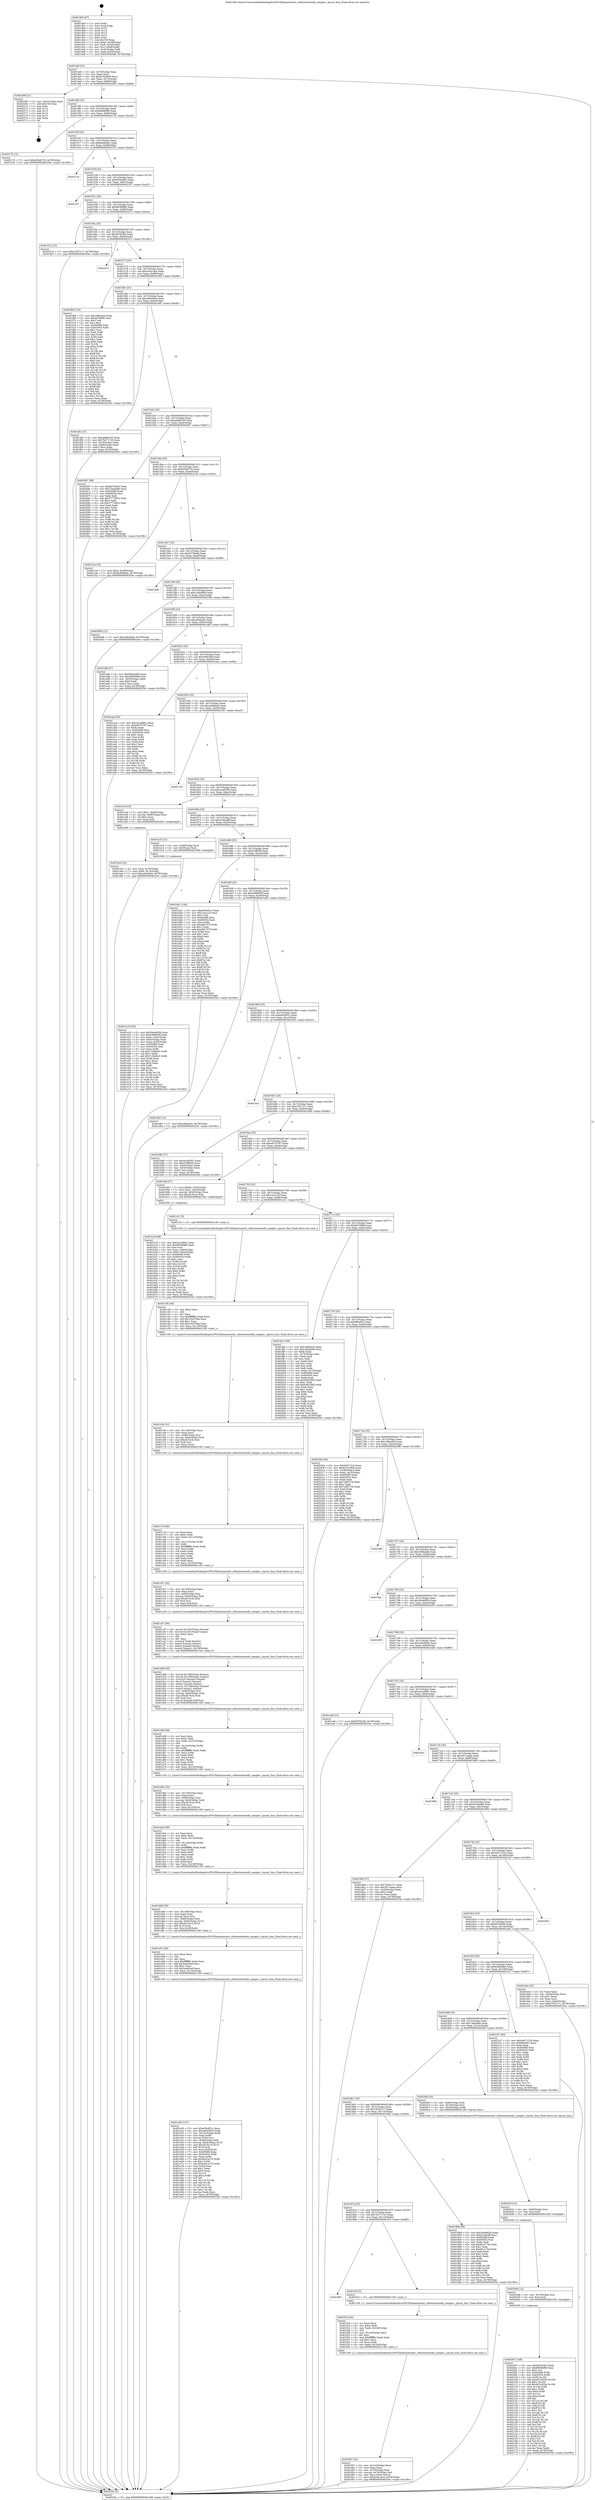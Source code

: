 digraph "0x4014b0" {
  label = "0x4014b0 (/mnt/c/Users/mathe/Desktop/tcc/POCII/binaries/extr_stbteststextedit_sample.c_layout_func_Final-ollvm.out::main(0))"
  labelloc = "t"
  node[shape=record]

  Entry [label="",width=0.3,height=0.3,shape=circle,fillcolor=black,style=filled]
  "0x4014df" [label="{
     0x4014df [23]\l
     | [instrs]\l
     &nbsp;&nbsp;0x4014df \<+3\>: mov -0x78(%rbp),%eax\l
     &nbsp;&nbsp;0x4014e2 \<+2\>: mov %eax,%ecx\l
     &nbsp;&nbsp;0x4014e4 \<+6\>: sub $0x81552908,%ecx\l
     &nbsp;&nbsp;0x4014ea \<+3\>: mov %eax,-0x7c(%rbp)\l
     &nbsp;&nbsp;0x4014ed \<+3\>: mov %ecx,-0x80(%rbp)\l
     &nbsp;&nbsp;0x4014f0 \<+6\>: je 0000000000402268 \<main+0xdb8\>\l
  }"]
  "0x402268" [label="{
     0x402268 [21]\l
     | [instrs]\l
     &nbsp;&nbsp;0x402268 \<+3\>: mov -0x2c(%rbp),%eax\l
     &nbsp;&nbsp;0x40226b \<+7\>: add $0x158,%rsp\l
     &nbsp;&nbsp;0x402272 \<+1\>: pop %rbx\l
     &nbsp;&nbsp;0x402273 \<+2\>: pop %r12\l
     &nbsp;&nbsp;0x402275 \<+2\>: pop %r13\l
     &nbsp;&nbsp;0x402277 \<+2\>: pop %r14\l
     &nbsp;&nbsp;0x402279 \<+2\>: pop %r15\l
     &nbsp;&nbsp;0x40227b \<+1\>: pop %rbp\l
     &nbsp;&nbsp;0x40227c \<+1\>: ret\l
  }"]
  "0x4014f6" [label="{
     0x4014f6 [25]\l
     | [instrs]\l
     &nbsp;&nbsp;0x4014f6 \<+5\>: jmp 00000000004014fb \<main+0x4b\>\l
     &nbsp;&nbsp;0x4014fb \<+3\>: mov -0x7c(%rbp),%eax\l
     &nbsp;&nbsp;0x4014fe \<+5\>: sub $0x8808ef9b,%eax\l
     &nbsp;&nbsp;0x401503 \<+6\>: mov %eax,-0x84(%rbp)\l
     &nbsp;&nbsp;0x401509 \<+6\>: je 000000000040217b \<main+0xccb\>\l
  }"]
  Exit [label="",width=0.3,height=0.3,shape=circle,fillcolor=black,style=filled,peripheries=2]
  "0x40217b" [label="{
     0x40217b [12]\l
     | [instrs]\l
     &nbsp;&nbsp;0x40217b \<+7\>: movl $0xb05e6733,-0x78(%rbp)\l
     &nbsp;&nbsp;0x402182 \<+5\>: jmp 000000000040254c \<main+0x109c\>\l
  }"]
  "0x40150f" [label="{
     0x40150f [25]\l
     | [instrs]\l
     &nbsp;&nbsp;0x40150f \<+5\>: jmp 0000000000401514 \<main+0x64\>\l
     &nbsp;&nbsp;0x401514 \<+3\>: mov -0x7c(%rbp),%eax\l
     &nbsp;&nbsp;0x401517 \<+5\>: sub $0x8a44dea2,%eax\l
     &nbsp;&nbsp;0x40151c \<+6\>: mov %eax,-0x88(%rbp)\l
     &nbsp;&nbsp;0x401522 \<+6\>: je 000000000040227d \<main+0xdcd\>\l
  }"]
  "0x4020e7" [label="{
     0x4020e7 [148]\l
     | [instrs]\l
     &nbsp;&nbsp;0x4020e7 \<+5\>: mov $0x9d7fa364,%edx\l
     &nbsp;&nbsp;0x4020ec \<+5\>: mov $0x8808ef9b,%eax\l
     &nbsp;&nbsp;0x4020f1 \<+2\>: mov $0x1,%cl\l
     &nbsp;&nbsp;0x4020f3 \<+8\>: mov 0x405068,%r8d\l
     &nbsp;&nbsp;0x4020fb \<+8\>: mov 0x405054,%r9d\l
     &nbsp;&nbsp;0x402103 \<+3\>: mov %r8d,%r10d\l
     &nbsp;&nbsp;0x402106 \<+7\>: add $0x467e555e,%r10d\l
     &nbsp;&nbsp;0x40210d \<+4\>: sub $0x1,%r10d\l
     &nbsp;&nbsp;0x402111 \<+7\>: sub $0x467e555e,%r10d\l
     &nbsp;&nbsp;0x402118 \<+4\>: imul %r10d,%r8d\l
     &nbsp;&nbsp;0x40211c \<+4\>: and $0x1,%r8d\l
     &nbsp;&nbsp;0x402120 \<+4\>: cmp $0x0,%r8d\l
     &nbsp;&nbsp;0x402124 \<+4\>: sete %r11b\l
     &nbsp;&nbsp;0x402128 \<+4\>: cmp $0xa,%r9d\l
     &nbsp;&nbsp;0x40212c \<+3\>: setl %bl\l
     &nbsp;&nbsp;0x40212f \<+3\>: mov %r11b,%r14b\l
     &nbsp;&nbsp;0x402132 \<+4\>: xor $0xff,%r14b\l
     &nbsp;&nbsp;0x402136 \<+3\>: mov %bl,%r15b\l
     &nbsp;&nbsp;0x402139 \<+4\>: xor $0xff,%r15b\l
     &nbsp;&nbsp;0x40213d \<+3\>: xor $0x1,%cl\l
     &nbsp;&nbsp;0x402140 \<+3\>: mov %r14b,%r12b\l
     &nbsp;&nbsp;0x402143 \<+4\>: and $0xff,%r12b\l
     &nbsp;&nbsp;0x402147 \<+3\>: and %cl,%r11b\l
     &nbsp;&nbsp;0x40214a \<+3\>: mov %r15b,%r13b\l
     &nbsp;&nbsp;0x40214d \<+4\>: and $0xff,%r13b\l
     &nbsp;&nbsp;0x402151 \<+2\>: and %cl,%bl\l
     &nbsp;&nbsp;0x402153 \<+3\>: or %r11b,%r12b\l
     &nbsp;&nbsp;0x402156 \<+3\>: or %bl,%r13b\l
     &nbsp;&nbsp;0x402159 \<+3\>: xor %r13b,%r12b\l
     &nbsp;&nbsp;0x40215c \<+3\>: or %r15b,%r14b\l
     &nbsp;&nbsp;0x40215f \<+4\>: xor $0xff,%r14b\l
     &nbsp;&nbsp;0x402163 \<+3\>: or $0x1,%cl\l
     &nbsp;&nbsp;0x402166 \<+3\>: and %cl,%r14b\l
     &nbsp;&nbsp;0x402169 \<+3\>: or %r14b,%r12b\l
     &nbsp;&nbsp;0x40216c \<+4\>: test $0x1,%r12b\l
     &nbsp;&nbsp;0x402170 \<+3\>: cmovne %eax,%edx\l
     &nbsp;&nbsp;0x402173 \<+3\>: mov %edx,-0x78(%rbp)\l
     &nbsp;&nbsp;0x402176 \<+5\>: jmp 000000000040254c \<main+0x109c\>\l
  }"]
  "0x40227d" [label="{
     0x40227d\l
  }", style=dashed]
  "0x401528" [label="{
     0x401528 [25]\l
     | [instrs]\l
     &nbsp;&nbsp;0x401528 \<+5\>: jmp 000000000040152d \<main+0x7d\>\l
     &nbsp;&nbsp;0x40152d \<+3\>: mov -0x7c(%rbp),%eax\l
     &nbsp;&nbsp;0x401530 \<+5\>: sub $0x9450ad85,%eax\l
     &nbsp;&nbsp;0x401535 \<+6\>: mov %eax,-0x8c(%rbp)\l
     &nbsp;&nbsp;0x40153b \<+6\>: je 0000000000402187 \<main+0xcd7\>\l
  }"]
  "0x4020db" [label="{
     0x4020db [12]\l
     | [instrs]\l
     &nbsp;&nbsp;0x4020db \<+4\>: mov -0x70(%rbp),%rsi\l
     &nbsp;&nbsp;0x4020df \<+3\>: mov %rsi,%rdi\l
     &nbsp;&nbsp;0x4020e2 \<+5\>: call 0000000000401030 \<free@plt\>\l
     | [calls]\l
     &nbsp;&nbsp;0x401030 \{1\} (unknown)\l
  }"]
  "0x402187" [label="{
     0x402187\l
  }", style=dashed]
  "0x401541" [label="{
     0x401541 [25]\l
     | [instrs]\l
     &nbsp;&nbsp;0x401541 \<+5\>: jmp 0000000000401546 \<main+0x96\>\l
     &nbsp;&nbsp;0x401546 \<+3\>: mov -0x7c(%rbp),%eax\l
     &nbsp;&nbsp;0x401549 \<+5\>: sub $0x963888f6,%eax\l
     &nbsp;&nbsp;0x40154e \<+6\>: mov %eax,-0x90(%rbp)\l
     &nbsp;&nbsp;0x401554 \<+6\>: je 0000000000401b7a \<main+0x6ca\>\l
  }"]
  "0x4020cf" [label="{
     0x4020cf [12]\l
     | [instrs]\l
     &nbsp;&nbsp;0x4020cf \<+4\>: mov -0x60(%rbp),%rsi\l
     &nbsp;&nbsp;0x4020d3 \<+3\>: mov %rsi,%rdi\l
     &nbsp;&nbsp;0x4020d6 \<+5\>: call 0000000000401030 \<free@plt\>\l
     | [calls]\l
     &nbsp;&nbsp;0x401030 \{1\} (unknown)\l
  }"]
  "0x401b7a" [label="{
     0x401b7a [12]\l
     | [instrs]\l
     &nbsp;&nbsp;0x401b7a \<+7\>: movl $0xe7927c71,-0x78(%rbp)\l
     &nbsp;&nbsp;0x401b81 \<+5\>: jmp 000000000040254c \<main+0x109c\>\l
  }"]
  "0x40155a" [label="{
     0x40155a [25]\l
     | [instrs]\l
     &nbsp;&nbsp;0x40155a \<+5\>: jmp 000000000040155f \<main+0xaf\>\l
     &nbsp;&nbsp;0x40155f \<+3\>: mov -0x7c(%rbp),%eax\l
     &nbsp;&nbsp;0x401562 \<+5\>: sub $0x9d7fa364,%eax\l
     &nbsp;&nbsp;0x401567 \<+6\>: mov %eax,-0x94(%rbp)\l
     &nbsp;&nbsp;0x40156d \<+6\>: je 0000000000402511 \<main+0x1061\>\l
  }"]
  "0x401f47" [label="{
     0x401f47 [33]\l
     | [instrs]\l
     &nbsp;&nbsp;0x401f47 \<+6\>: mov -0x144(%rbp),%ecx\l
     &nbsp;&nbsp;0x401f4d \<+3\>: imul %eax,%ecx\l
     &nbsp;&nbsp;0x401f50 \<+4\>: mov -0x70(%rbp),%rdi\l
     &nbsp;&nbsp;0x401f54 \<+4\>: movslq -0x74(%rbp),%r8\l
     &nbsp;&nbsp;0x401f58 \<+4\>: mov %ecx,(%rdi,%r8,4)\l
     &nbsp;&nbsp;0x401f5c \<+7\>: movl $0xa35a14a4,-0x78(%rbp)\l
     &nbsp;&nbsp;0x401f63 \<+5\>: jmp 000000000040254c \<main+0x109c\>\l
  }"]
  "0x402511" [label="{
     0x402511\l
  }", style=dashed]
  "0x401573" [label="{
     0x401573 [25]\l
     | [instrs]\l
     &nbsp;&nbsp;0x401573 \<+5\>: jmp 0000000000401578 \<main+0xc8\>\l
     &nbsp;&nbsp;0x401578 \<+3\>: mov -0x7c(%rbp),%eax\l
     &nbsp;&nbsp;0x40157b \<+5\>: sub $0xa35a14a4,%eax\l
     &nbsp;&nbsp;0x401580 \<+6\>: mov %eax,-0x98(%rbp)\l
     &nbsp;&nbsp;0x401586 \<+6\>: je 0000000000401f68 \<main+0xab8\>\l
  }"]
  "0x401f1b" [label="{
     0x401f1b [44]\l
     | [instrs]\l
     &nbsp;&nbsp;0x401f1b \<+2\>: xor %ecx,%ecx\l
     &nbsp;&nbsp;0x401f1d \<+5\>: mov $0x2,%edx\l
     &nbsp;&nbsp;0x401f22 \<+6\>: mov %edx,-0x140(%rbp)\l
     &nbsp;&nbsp;0x401f28 \<+1\>: cltd\l
     &nbsp;&nbsp;0x401f29 \<+6\>: mov -0x140(%rbp),%esi\l
     &nbsp;&nbsp;0x401f2f \<+2\>: idiv %esi\l
     &nbsp;&nbsp;0x401f31 \<+6\>: imul $0xfffffffe,%edx,%edx\l
     &nbsp;&nbsp;0x401f37 \<+3\>: sub $0x1,%ecx\l
     &nbsp;&nbsp;0x401f3a \<+2\>: sub %ecx,%edx\l
     &nbsp;&nbsp;0x401f3c \<+6\>: mov %edx,-0x144(%rbp)\l
     &nbsp;&nbsp;0x401f42 \<+5\>: call 0000000000401160 \<next_i\>\l
     | [calls]\l
     &nbsp;&nbsp;0x401160 \{1\} (/mnt/c/Users/mathe/Desktop/tcc/POCII/binaries/extr_stbteststextedit_sample.c_layout_func_Final-ollvm.out::next_i)\l
  }"]
  "0x401f68" [label="{
     0x401f68 [134]\l
     | [instrs]\l
     &nbsp;&nbsp;0x401f68 \<+5\>: mov $0x1d8ec6c0,%eax\l
     &nbsp;&nbsp;0x401f6d \<+5\>: mov $0xbb70888,%ecx\l
     &nbsp;&nbsp;0x401f72 \<+2\>: mov $0x1,%dl\l
     &nbsp;&nbsp;0x401f74 \<+2\>: xor %esi,%esi\l
     &nbsp;&nbsp;0x401f76 \<+7\>: mov 0x405068,%edi\l
     &nbsp;&nbsp;0x401f7d \<+8\>: mov 0x405054,%r8d\l
     &nbsp;&nbsp;0x401f85 \<+3\>: sub $0x1,%esi\l
     &nbsp;&nbsp;0x401f88 \<+3\>: mov %edi,%r9d\l
     &nbsp;&nbsp;0x401f8b \<+3\>: add %esi,%r9d\l
     &nbsp;&nbsp;0x401f8e \<+4\>: imul %r9d,%edi\l
     &nbsp;&nbsp;0x401f92 \<+3\>: and $0x1,%edi\l
     &nbsp;&nbsp;0x401f95 \<+3\>: cmp $0x0,%edi\l
     &nbsp;&nbsp;0x401f98 \<+4\>: sete %r10b\l
     &nbsp;&nbsp;0x401f9c \<+4\>: cmp $0xa,%r8d\l
     &nbsp;&nbsp;0x401fa0 \<+4\>: setl %r11b\l
     &nbsp;&nbsp;0x401fa4 \<+3\>: mov %r10b,%bl\l
     &nbsp;&nbsp;0x401fa7 \<+3\>: xor $0xff,%bl\l
     &nbsp;&nbsp;0x401faa \<+3\>: mov %r11b,%r14b\l
     &nbsp;&nbsp;0x401fad \<+4\>: xor $0xff,%r14b\l
     &nbsp;&nbsp;0x401fb1 \<+3\>: xor $0x0,%dl\l
     &nbsp;&nbsp;0x401fb4 \<+3\>: mov %bl,%r15b\l
     &nbsp;&nbsp;0x401fb7 \<+4\>: and $0x0,%r15b\l
     &nbsp;&nbsp;0x401fbb \<+3\>: and %dl,%r10b\l
     &nbsp;&nbsp;0x401fbe \<+3\>: mov %r14b,%r12b\l
     &nbsp;&nbsp;0x401fc1 \<+4\>: and $0x0,%r12b\l
     &nbsp;&nbsp;0x401fc5 \<+3\>: and %dl,%r11b\l
     &nbsp;&nbsp;0x401fc8 \<+3\>: or %r10b,%r15b\l
     &nbsp;&nbsp;0x401fcb \<+3\>: or %r11b,%r12b\l
     &nbsp;&nbsp;0x401fce \<+3\>: xor %r12b,%r15b\l
     &nbsp;&nbsp;0x401fd1 \<+3\>: or %r14b,%bl\l
     &nbsp;&nbsp;0x401fd4 \<+3\>: xor $0xff,%bl\l
     &nbsp;&nbsp;0x401fd7 \<+3\>: or $0x0,%dl\l
     &nbsp;&nbsp;0x401fda \<+2\>: and %dl,%bl\l
     &nbsp;&nbsp;0x401fdc \<+3\>: or %bl,%r15b\l
     &nbsp;&nbsp;0x401fdf \<+4\>: test $0x1,%r15b\l
     &nbsp;&nbsp;0x401fe3 \<+3\>: cmovne %ecx,%eax\l
     &nbsp;&nbsp;0x401fe6 \<+3\>: mov %eax,-0x78(%rbp)\l
     &nbsp;&nbsp;0x401fe9 \<+5\>: jmp 000000000040254c \<main+0x109c\>\l
  }"]
  "0x40158c" [label="{
     0x40158c [25]\l
     | [instrs]\l
     &nbsp;&nbsp;0x40158c \<+5\>: jmp 0000000000401591 \<main+0xe1\>\l
     &nbsp;&nbsp;0x401591 \<+3\>: mov -0x7c(%rbp),%eax\l
     &nbsp;&nbsp;0x401594 \<+5\>: sub $0xa46c84ab,%eax\l
     &nbsp;&nbsp;0x401599 \<+6\>: mov %eax,-0x9c(%rbp)\l
     &nbsp;&nbsp;0x40159f \<+6\>: je 0000000000401efb \<main+0xa4b\>\l
  }"]
  "0x401893" [label="{
     0x401893\l
  }", style=dashed]
  "0x401efb" [label="{
     0x401efb [27]\l
     | [instrs]\l
     &nbsp;&nbsp;0x401efb \<+5\>: mov $0xaa8d91b5,%eax\l
     &nbsp;&nbsp;0x401f00 \<+5\>: mov $0x7b271725,%ecx\l
     &nbsp;&nbsp;0x401f05 \<+3\>: mov -0x74(%rbp),%edx\l
     &nbsp;&nbsp;0x401f08 \<+3\>: cmp -0x68(%rbp),%edx\l
     &nbsp;&nbsp;0x401f0b \<+3\>: cmovl %ecx,%eax\l
     &nbsp;&nbsp;0x401f0e \<+3\>: mov %eax,-0x78(%rbp)\l
     &nbsp;&nbsp;0x401f11 \<+5\>: jmp 000000000040254c \<main+0x109c\>\l
  }"]
  "0x4015a5" [label="{
     0x4015a5 [25]\l
     | [instrs]\l
     &nbsp;&nbsp;0x4015a5 \<+5\>: jmp 00000000004015aa \<main+0xfa\>\l
     &nbsp;&nbsp;0x4015aa \<+3\>: mov -0x7c(%rbp),%eax\l
     &nbsp;&nbsp;0x4015ad \<+5\>: sub $0xaa8d91b5,%eax\l
     &nbsp;&nbsp;0x4015b2 \<+6\>: mov %eax,-0xa0(%rbp)\l
     &nbsp;&nbsp;0x4015b8 \<+6\>: je 0000000000402067 \<main+0xbb7\>\l
  }"]
  "0x401f16" [label="{
     0x401f16 [5]\l
     | [instrs]\l
     &nbsp;&nbsp;0x401f16 \<+5\>: call 0000000000401160 \<next_i\>\l
     | [calls]\l
     &nbsp;&nbsp;0x401160 \{1\} (/mnt/c/Users/mathe/Desktop/tcc/POCII/binaries/extr_stbteststextedit_sample.c_layout_func_Final-ollvm.out::next_i)\l
  }"]
  "0x402067" [label="{
     0x402067 [88]\l
     | [instrs]\l
     &nbsp;&nbsp;0x402067 \<+5\>: mov $0x9d7fa364,%eax\l
     &nbsp;&nbsp;0x40206c \<+5\>: mov $0x73daad6e,%ecx\l
     &nbsp;&nbsp;0x402071 \<+7\>: mov 0x405068,%edx\l
     &nbsp;&nbsp;0x402078 \<+7\>: mov 0x405054,%esi\l
     &nbsp;&nbsp;0x40207f \<+2\>: mov %edx,%edi\l
     &nbsp;&nbsp;0x402081 \<+6\>: add $0x5777e652,%edi\l
     &nbsp;&nbsp;0x402087 \<+3\>: sub $0x1,%edi\l
     &nbsp;&nbsp;0x40208a \<+6\>: sub $0x5777e652,%edi\l
     &nbsp;&nbsp;0x402090 \<+3\>: imul %edi,%edx\l
     &nbsp;&nbsp;0x402093 \<+3\>: and $0x1,%edx\l
     &nbsp;&nbsp;0x402096 \<+3\>: cmp $0x0,%edx\l
     &nbsp;&nbsp;0x402099 \<+4\>: sete %r8b\l
     &nbsp;&nbsp;0x40209d \<+3\>: cmp $0xa,%esi\l
     &nbsp;&nbsp;0x4020a0 \<+4\>: setl %r9b\l
     &nbsp;&nbsp;0x4020a4 \<+3\>: mov %r8b,%r10b\l
     &nbsp;&nbsp;0x4020a7 \<+3\>: and %r9b,%r10b\l
     &nbsp;&nbsp;0x4020aa \<+3\>: xor %r9b,%r8b\l
     &nbsp;&nbsp;0x4020ad \<+3\>: or %r8b,%r10b\l
     &nbsp;&nbsp;0x4020b0 \<+4\>: test $0x1,%r10b\l
     &nbsp;&nbsp;0x4020b4 \<+3\>: cmovne %ecx,%eax\l
     &nbsp;&nbsp;0x4020b7 \<+3\>: mov %eax,-0x78(%rbp)\l
     &nbsp;&nbsp;0x4020ba \<+5\>: jmp 000000000040254c \<main+0x109c\>\l
  }"]
  "0x4015be" [label="{
     0x4015be [25]\l
     | [instrs]\l
     &nbsp;&nbsp;0x4015be \<+5\>: jmp 00000000004015c3 \<main+0x113\>\l
     &nbsp;&nbsp;0x4015c3 \<+3\>: mov -0x7c(%rbp),%eax\l
     &nbsp;&nbsp;0x4015c6 \<+5\>: sub $0xb05e6733,%eax\l
     &nbsp;&nbsp;0x4015cb \<+6\>: mov %eax,-0xa4(%rbp)\l
     &nbsp;&nbsp;0x4015d1 \<+6\>: je 00000000004021a4 \<main+0xcf4\>\l
  }"]
  "0x401ee4" [label="{
     0x401ee4 [23]\l
     | [instrs]\l
     &nbsp;&nbsp;0x401ee4 \<+4\>: mov %rax,-0x70(%rbp)\l
     &nbsp;&nbsp;0x401ee8 \<+7\>: movl $0x0,-0x74(%rbp)\l
     &nbsp;&nbsp;0x401eef \<+7\>: movl $0xa46c84ab,-0x78(%rbp)\l
     &nbsp;&nbsp;0x401ef6 \<+5\>: jmp 000000000040254c \<main+0x109c\>\l
  }"]
  "0x4021a4" [label="{
     0x4021a4 [19]\l
     | [instrs]\l
     &nbsp;&nbsp;0x4021a4 \<+7\>: movl $0x0,-0x38(%rbp)\l
     &nbsp;&nbsp;0x4021ab \<+7\>: movl $0x6280d4e0,-0x78(%rbp)\l
     &nbsp;&nbsp;0x4021b2 \<+5\>: jmp 000000000040254c \<main+0x109c\>\l
  }"]
  "0x4015d7" [label="{
     0x4015d7 [25]\l
     | [instrs]\l
     &nbsp;&nbsp;0x4015d7 \<+5\>: jmp 00000000004015dc \<main+0x12c\>\l
     &nbsp;&nbsp;0x4015dc \<+3\>: mov -0x7c(%rbp),%eax\l
     &nbsp;&nbsp;0x4015df \<+5\>: sub $0xb376fa6d,%eax\l
     &nbsp;&nbsp;0x4015e4 \<+6\>: mov %eax,-0xa8(%rbp)\l
     &nbsp;&nbsp;0x4015ea \<+6\>: je 0000000000401948 \<main+0x498\>\l
  }"]
  "0x401e29" [label="{
     0x401e29 [127]\l
     | [instrs]\l
     &nbsp;&nbsp;0x401e29 \<+5\>: mov $0xe59c951c,%ecx\l
     &nbsp;&nbsp;0x401e2e \<+5\>: mov $0x2a62952b,%edx\l
     &nbsp;&nbsp;0x401e33 \<+7\>: mov -0x13c(%rbp),%r8d\l
     &nbsp;&nbsp;0x401e3a \<+4\>: imul %eax,%r8d\l
     &nbsp;&nbsp;0x401e3e \<+3\>: movslq %r8d,%rsi\l
     &nbsp;&nbsp;0x401e41 \<+4\>: mov -0x60(%rbp),%rdi\l
     &nbsp;&nbsp;0x401e45 \<+4\>: movslq -0x64(%rbp),%r10\l
     &nbsp;&nbsp;0x401e49 \<+4\>: imul $0x28,%r10,%r10\l
     &nbsp;&nbsp;0x401e4d \<+3\>: add %r10,%rdi\l
     &nbsp;&nbsp;0x401e50 \<+4\>: mov %rsi,0x20(%rdi)\l
     &nbsp;&nbsp;0x401e54 \<+7\>: mov 0x405068,%eax\l
     &nbsp;&nbsp;0x401e5b \<+8\>: mov 0x405054,%r8d\l
     &nbsp;&nbsp;0x401e63 \<+3\>: mov %eax,%r9d\l
     &nbsp;&nbsp;0x401e66 \<+7\>: add $0x45d1ec70,%r9d\l
     &nbsp;&nbsp;0x401e6d \<+4\>: sub $0x1,%r9d\l
     &nbsp;&nbsp;0x401e71 \<+7\>: sub $0x45d1ec70,%r9d\l
     &nbsp;&nbsp;0x401e78 \<+4\>: imul %r9d,%eax\l
     &nbsp;&nbsp;0x401e7c \<+3\>: and $0x1,%eax\l
     &nbsp;&nbsp;0x401e7f \<+3\>: cmp $0x0,%eax\l
     &nbsp;&nbsp;0x401e82 \<+4\>: sete %r11b\l
     &nbsp;&nbsp;0x401e86 \<+4\>: cmp $0xa,%r8d\l
     &nbsp;&nbsp;0x401e8a \<+3\>: setl %bl\l
     &nbsp;&nbsp;0x401e8d \<+3\>: mov %r11b,%r14b\l
     &nbsp;&nbsp;0x401e90 \<+3\>: and %bl,%r14b\l
     &nbsp;&nbsp;0x401e93 \<+3\>: xor %bl,%r11b\l
     &nbsp;&nbsp;0x401e96 \<+3\>: or %r11b,%r14b\l
     &nbsp;&nbsp;0x401e99 \<+4\>: test $0x1,%r14b\l
     &nbsp;&nbsp;0x401e9d \<+3\>: cmovne %edx,%ecx\l
     &nbsp;&nbsp;0x401ea0 \<+3\>: mov %ecx,-0x78(%rbp)\l
     &nbsp;&nbsp;0x401ea3 \<+5\>: jmp 000000000040254c \<main+0x109c\>\l
  }"]
  "0x401948" [label="{
     0x401948\l
  }", style=dashed]
  "0x4015f0" [label="{
     0x4015f0 [25]\l
     | [instrs]\l
     &nbsp;&nbsp;0x4015f0 \<+5\>: jmp 00000000004015f5 \<main+0x145\>\l
     &nbsp;&nbsp;0x4015f5 \<+3\>: mov -0x7c(%rbp),%eax\l
     &nbsp;&nbsp;0x4015f8 \<+5\>: sub $0xc2bbdb90,%eax\l
     &nbsp;&nbsp;0x4015fd \<+6\>: mov %eax,-0xac(%rbp)\l
     &nbsp;&nbsp;0x401603 \<+6\>: je 000000000040205b \<main+0xbab\>\l
  }"]
  "0x401e01" [label="{
     0x401e01 [40]\l
     | [instrs]\l
     &nbsp;&nbsp;0x401e01 \<+5\>: mov $0x2,%ecx\l
     &nbsp;&nbsp;0x401e06 \<+1\>: cltd\l
     &nbsp;&nbsp;0x401e07 \<+2\>: idiv %ecx\l
     &nbsp;&nbsp;0x401e09 \<+6\>: imul $0xfffffffe,%edx,%ecx\l
     &nbsp;&nbsp;0x401e0f \<+6\>: add $0x5ae62eef,%ecx\l
     &nbsp;&nbsp;0x401e15 \<+3\>: add $0x1,%ecx\l
     &nbsp;&nbsp;0x401e18 \<+6\>: sub $0x5ae62eef,%ecx\l
     &nbsp;&nbsp;0x401e1e \<+6\>: mov %ecx,-0x13c(%rbp)\l
     &nbsp;&nbsp;0x401e24 \<+5\>: call 0000000000401160 \<next_i\>\l
     | [calls]\l
     &nbsp;&nbsp;0x401160 \{1\} (/mnt/c/Users/mathe/Desktop/tcc/POCII/binaries/extr_stbteststextedit_sample.c_layout_func_Final-ollvm.out::next_i)\l
  }"]
  "0x40205b" [label="{
     0x40205b [12]\l
     | [instrs]\l
     &nbsp;&nbsp;0x40205b \<+7\>: movl $0xa46c84ab,-0x78(%rbp)\l
     &nbsp;&nbsp;0x402062 \<+5\>: jmp 000000000040254c \<main+0x109c\>\l
  }"]
  "0x401609" [label="{
     0x401609 [25]\l
     | [instrs]\l
     &nbsp;&nbsp;0x401609 \<+5\>: jmp 000000000040160e \<main+0x15e\>\l
     &nbsp;&nbsp;0x40160e \<+3\>: mov -0x7c(%rbp),%eax\l
     &nbsp;&nbsp;0x401611 \<+5\>: sub $0xc60dac4c,%eax\l
     &nbsp;&nbsp;0x401616 \<+6\>: mov %eax,-0xb0(%rbp)\l
     &nbsp;&nbsp;0x40161c \<+6\>: je 0000000000401a8f \<main+0x5df\>\l
  }"]
  "0x401ddd" [label="{
     0x401ddd [36]\l
     | [instrs]\l
     &nbsp;&nbsp;0x401ddd \<+6\>: mov -0x138(%rbp),%ecx\l
     &nbsp;&nbsp;0x401de3 \<+3\>: imul %eax,%ecx\l
     &nbsp;&nbsp;0x401de6 \<+3\>: movslq %ecx,%rsi\l
     &nbsp;&nbsp;0x401de9 \<+4\>: mov -0x60(%rbp),%rdi\l
     &nbsp;&nbsp;0x401ded \<+4\>: movslq -0x64(%rbp),%r10\l
     &nbsp;&nbsp;0x401df1 \<+4\>: imul $0x28,%r10,%r10\l
     &nbsp;&nbsp;0x401df5 \<+3\>: add %r10,%rdi\l
     &nbsp;&nbsp;0x401df8 \<+4\>: mov %rsi,0x18(%rdi)\l
     &nbsp;&nbsp;0x401dfc \<+5\>: call 0000000000401160 \<next_i\>\l
     | [calls]\l
     &nbsp;&nbsp;0x401160 \{1\} (/mnt/c/Users/mathe/Desktop/tcc/POCII/binaries/extr_stbteststextedit_sample.c_layout_func_Final-ollvm.out::next_i)\l
  }"]
  "0x401a8f" [label="{
     0x401a8f [27]\l
     | [instrs]\l
     &nbsp;&nbsp;0x401a8f \<+5\>: mov $0x9450ad85,%eax\l
     &nbsp;&nbsp;0x401a94 \<+5\>: mov $0xc90b3d6f,%ecx\l
     &nbsp;&nbsp;0x401a99 \<+3\>: mov -0x30(%rbp),%edx\l
     &nbsp;&nbsp;0x401a9c \<+3\>: cmp $0x0,%edx\l
     &nbsp;&nbsp;0x401a9f \<+3\>: cmove %ecx,%eax\l
     &nbsp;&nbsp;0x401aa2 \<+3\>: mov %eax,-0x78(%rbp)\l
     &nbsp;&nbsp;0x401aa5 \<+5\>: jmp 000000000040254c \<main+0x109c\>\l
  }"]
  "0x401622" [label="{
     0x401622 [25]\l
     | [instrs]\l
     &nbsp;&nbsp;0x401622 \<+5\>: jmp 0000000000401627 \<main+0x177\>\l
     &nbsp;&nbsp;0x401627 \<+3\>: mov -0x7c(%rbp),%eax\l
     &nbsp;&nbsp;0x40162a \<+5\>: sub $0xc90b3d6f,%eax\l
     &nbsp;&nbsp;0x40162f \<+6\>: mov %eax,-0xb4(%rbp)\l
     &nbsp;&nbsp;0x401635 \<+6\>: je 0000000000401aaa \<main+0x5fa\>\l
  }"]
  "0x401da3" [label="{
     0x401da3 [58]\l
     | [instrs]\l
     &nbsp;&nbsp;0x401da3 \<+2\>: xor %ecx,%ecx\l
     &nbsp;&nbsp;0x401da5 \<+5\>: mov $0x2,%edx\l
     &nbsp;&nbsp;0x401daa \<+6\>: mov %edx,-0x134(%rbp)\l
     &nbsp;&nbsp;0x401db0 \<+1\>: cltd\l
     &nbsp;&nbsp;0x401db1 \<+7\>: mov -0x134(%rbp),%r8d\l
     &nbsp;&nbsp;0x401db8 \<+3\>: idiv %r8d\l
     &nbsp;&nbsp;0x401dbb \<+6\>: imul $0xfffffffe,%edx,%edx\l
     &nbsp;&nbsp;0x401dc1 \<+3\>: mov %ecx,%r9d\l
     &nbsp;&nbsp;0x401dc4 \<+3\>: sub %edx,%r9d\l
     &nbsp;&nbsp;0x401dc7 \<+2\>: mov %ecx,%edx\l
     &nbsp;&nbsp;0x401dc9 \<+3\>: sub $0x1,%edx\l
     &nbsp;&nbsp;0x401dcc \<+3\>: add %edx,%r9d\l
     &nbsp;&nbsp;0x401dcf \<+3\>: sub %r9d,%ecx\l
     &nbsp;&nbsp;0x401dd2 \<+6\>: mov %ecx,-0x138(%rbp)\l
     &nbsp;&nbsp;0x401dd8 \<+5\>: call 0000000000401160 \<next_i\>\l
     | [calls]\l
     &nbsp;&nbsp;0x401160 \{1\} (/mnt/c/Users/mathe/Desktop/tcc/POCII/binaries/extr_stbteststextedit_sample.c_layout_func_Final-ollvm.out::next_i)\l
  }"]
  "0x401aaa" [label="{
     0x401aaa [83]\l
     | [instrs]\l
     &nbsp;&nbsp;0x401aaa \<+5\>: mov $0x3a1e9661,%eax\l
     &nbsp;&nbsp;0x401aaf \<+5\>: mov $0xed575797,%ecx\l
     &nbsp;&nbsp;0x401ab4 \<+2\>: xor %edx,%edx\l
     &nbsp;&nbsp;0x401ab6 \<+7\>: mov 0x405068,%esi\l
     &nbsp;&nbsp;0x401abd \<+7\>: mov 0x405054,%edi\l
     &nbsp;&nbsp;0x401ac4 \<+3\>: sub $0x1,%edx\l
     &nbsp;&nbsp;0x401ac7 \<+3\>: mov %esi,%r8d\l
     &nbsp;&nbsp;0x401aca \<+3\>: add %edx,%r8d\l
     &nbsp;&nbsp;0x401acd \<+4\>: imul %r8d,%esi\l
     &nbsp;&nbsp;0x401ad1 \<+3\>: and $0x1,%esi\l
     &nbsp;&nbsp;0x401ad4 \<+3\>: cmp $0x0,%esi\l
     &nbsp;&nbsp;0x401ad7 \<+4\>: sete %r9b\l
     &nbsp;&nbsp;0x401adb \<+3\>: cmp $0xa,%edi\l
     &nbsp;&nbsp;0x401ade \<+4\>: setl %r10b\l
     &nbsp;&nbsp;0x401ae2 \<+3\>: mov %r9b,%r11b\l
     &nbsp;&nbsp;0x401ae5 \<+3\>: and %r10b,%r11b\l
     &nbsp;&nbsp;0x401ae8 \<+3\>: xor %r10b,%r9b\l
     &nbsp;&nbsp;0x401aeb \<+3\>: or %r9b,%r11b\l
     &nbsp;&nbsp;0x401aee \<+4\>: test $0x1,%r11b\l
     &nbsp;&nbsp;0x401af2 \<+3\>: cmovne %ecx,%eax\l
     &nbsp;&nbsp;0x401af5 \<+3\>: mov %eax,-0x78(%rbp)\l
     &nbsp;&nbsp;0x401af8 \<+5\>: jmp 000000000040254c \<main+0x109c\>\l
  }"]
  "0x40163b" [label="{
     0x40163b [25]\l
     | [instrs]\l
     &nbsp;&nbsp;0x40163b \<+5\>: jmp 0000000000401640 \<main+0x190\>\l
     &nbsp;&nbsp;0x401640 \<+3\>: mov -0x7c(%rbp),%eax\l
     &nbsp;&nbsp;0x401643 \<+5\>: sub $0xca64bba4,%eax\l
     &nbsp;&nbsp;0x401648 \<+6\>: mov %eax,-0xb8(%rbp)\l
     &nbsp;&nbsp;0x40164e \<+6\>: je 0000000000402193 \<main+0xce3\>\l
  }"]
  "0x401d83" [label="{
     0x401d83 [32]\l
     | [instrs]\l
     &nbsp;&nbsp;0x401d83 \<+6\>: mov -0x130(%rbp),%ecx\l
     &nbsp;&nbsp;0x401d89 \<+3\>: imul %eax,%ecx\l
     &nbsp;&nbsp;0x401d8c \<+4\>: mov -0x60(%rbp),%rsi\l
     &nbsp;&nbsp;0x401d90 \<+4\>: movslq -0x64(%rbp),%rdi\l
     &nbsp;&nbsp;0x401d94 \<+4\>: imul $0x28,%rdi,%rdi\l
     &nbsp;&nbsp;0x401d98 \<+3\>: add %rdi,%rsi\l
     &nbsp;&nbsp;0x401d9b \<+3\>: mov %ecx,0x10(%rsi)\l
     &nbsp;&nbsp;0x401d9e \<+5\>: call 0000000000401160 \<next_i\>\l
     | [calls]\l
     &nbsp;&nbsp;0x401160 \{1\} (/mnt/c/Users/mathe/Desktop/tcc/POCII/binaries/extr_stbteststextedit_sample.c_layout_func_Final-ollvm.out::next_i)\l
  }"]
  "0x402193" [label="{
     0x402193\l
  }", style=dashed]
  "0x401654" [label="{
     0x401654 [25]\l
     | [instrs]\l
     &nbsp;&nbsp;0x401654 \<+5\>: jmp 0000000000401659 \<main+0x1a9\>\l
     &nbsp;&nbsp;0x401659 \<+3\>: mov -0x7c(%rbp),%eax\l
     &nbsp;&nbsp;0x40165c \<+5\>: sub $0xcac40303,%eax\l
     &nbsp;&nbsp;0x401661 \<+6\>: mov %eax,-0xbc(%rbp)\l
     &nbsp;&nbsp;0x401667 \<+6\>: je 0000000000401ecd \<main+0xa1d\>\l
  }"]
  "0x401d49" [label="{
     0x401d49 [58]\l
     | [instrs]\l
     &nbsp;&nbsp;0x401d49 \<+2\>: xor %ecx,%ecx\l
     &nbsp;&nbsp;0x401d4b \<+5\>: mov $0x2,%edx\l
     &nbsp;&nbsp;0x401d50 \<+6\>: mov %edx,-0x12c(%rbp)\l
     &nbsp;&nbsp;0x401d56 \<+1\>: cltd\l
     &nbsp;&nbsp;0x401d57 \<+7\>: mov -0x12c(%rbp),%r8d\l
     &nbsp;&nbsp;0x401d5e \<+3\>: idiv %r8d\l
     &nbsp;&nbsp;0x401d61 \<+6\>: imul $0xfffffffe,%edx,%edx\l
     &nbsp;&nbsp;0x401d67 \<+3\>: mov %ecx,%r9d\l
     &nbsp;&nbsp;0x401d6a \<+3\>: sub %edx,%r9d\l
     &nbsp;&nbsp;0x401d6d \<+2\>: mov %ecx,%edx\l
     &nbsp;&nbsp;0x401d6f \<+3\>: sub $0x1,%edx\l
     &nbsp;&nbsp;0x401d72 \<+3\>: add %edx,%r9d\l
     &nbsp;&nbsp;0x401d75 \<+3\>: sub %r9d,%ecx\l
     &nbsp;&nbsp;0x401d78 \<+6\>: mov %ecx,-0x130(%rbp)\l
     &nbsp;&nbsp;0x401d7e \<+5\>: call 0000000000401160 \<next_i\>\l
     | [calls]\l
     &nbsp;&nbsp;0x401160 \{1\} (/mnt/c/Users/mathe/Desktop/tcc/POCII/binaries/extr_stbteststextedit_sample.c_layout_func_Final-ollvm.out::next_i)\l
  }"]
  "0x401ecd" [label="{
     0x401ecd [23]\l
     | [instrs]\l
     &nbsp;&nbsp;0x401ecd \<+7\>: movl $0x1,-0x68(%rbp)\l
     &nbsp;&nbsp;0x401ed4 \<+4\>: movslq -0x68(%rbp),%rax\l
     &nbsp;&nbsp;0x401ed8 \<+4\>: shl $0x2,%rax\l
     &nbsp;&nbsp;0x401edc \<+3\>: mov %rax,%rdi\l
     &nbsp;&nbsp;0x401edf \<+5\>: call 0000000000401050 \<malloc@plt\>\l
     | [calls]\l
     &nbsp;&nbsp;0x401050 \{1\} (unknown)\l
  }"]
  "0x40166d" [label="{
     0x40166d [25]\l
     | [instrs]\l
     &nbsp;&nbsp;0x40166d \<+5\>: jmp 0000000000401672 \<main+0x1c2\>\l
     &nbsp;&nbsp;0x401672 \<+3\>: mov -0x7c(%rbp),%eax\l
     &nbsp;&nbsp;0x401675 \<+5\>: sub $0xd13beaff,%eax\l
     &nbsp;&nbsp;0x40167a \<+6\>: mov %eax,-0xc0(%rbp)\l
     &nbsp;&nbsp;0x401680 \<+6\>: je 0000000000401a10 \<main+0x560\>\l
  }"]
  "0x401d08" [label="{
     0x401d08 [65]\l
     | [instrs]\l
     &nbsp;&nbsp;0x401d08 \<+8\>: movsd 0x1300(%rip),%xmm1\l
     &nbsp;&nbsp;0x401d10 \<+8\>: movsd 0x1300(%rip),%xmm2\l
     &nbsp;&nbsp;0x401d18 \<+4\>: cvtss2sd %xmm0,%xmm0\l
     &nbsp;&nbsp;0x401d1c \<+4\>: divsd %xmm2,%xmm0\l
     &nbsp;&nbsp;0x401d20 \<+4\>: addsd %xmm0,%xmm1\l
     &nbsp;&nbsp;0x401d24 \<+8\>: movsd -0x128(%rbp),%xmm0\l
     &nbsp;&nbsp;0x401d2c \<+4\>: mulsd %xmm1,%xmm0\l
     &nbsp;&nbsp;0x401d30 \<+4\>: mov -0x60(%rbp),%rsi\l
     &nbsp;&nbsp;0x401d34 \<+4\>: movslq -0x64(%rbp),%rdi\l
     &nbsp;&nbsp;0x401d38 \<+4\>: imul $0x28,%rdi,%rdi\l
     &nbsp;&nbsp;0x401d3c \<+3\>: add %rdi,%rsi\l
     &nbsp;&nbsp;0x401d3f \<+5\>: movsd %xmm0,0x8(%rsi)\l
     &nbsp;&nbsp;0x401d44 \<+5\>: call 0000000000401160 \<next_i\>\l
     | [calls]\l
     &nbsp;&nbsp;0x401160 \{1\} (/mnt/c/Users/mathe/Desktop/tcc/POCII/binaries/extr_stbteststextedit_sample.c_layout_func_Final-ollvm.out::next_i)\l
  }"]
  "0x401a10" [label="{
     0x401a10 [13]\l
     | [instrs]\l
     &nbsp;&nbsp;0x401a10 \<+4\>: mov -0x48(%rbp),%rax\l
     &nbsp;&nbsp;0x401a14 \<+4\>: mov 0x8(%rax),%rdi\l
     &nbsp;&nbsp;0x401a18 \<+5\>: call 0000000000401060 \<atoi@plt\>\l
     | [calls]\l
     &nbsp;&nbsp;0x401060 \{1\} (unknown)\l
  }"]
  "0x401686" [label="{
     0x401686 [25]\l
     | [instrs]\l
     &nbsp;&nbsp;0x401686 \<+5\>: jmp 000000000040168b \<main+0x1db\>\l
     &nbsp;&nbsp;0x40168b \<+3\>: mov -0x7c(%rbp),%eax\l
     &nbsp;&nbsp;0x40168e \<+5\>: sub $0xd1bff028,%eax\l
     &nbsp;&nbsp;0x401693 \<+6\>: mov %eax,-0xc4(%rbp)\l
     &nbsp;&nbsp;0x401699 \<+6\>: je 0000000000401ba1 \<main+0x6f1\>\l
  }"]
  "0x401cd7" [label="{
     0x401cd7 [49]\l
     | [instrs]\l
     &nbsp;&nbsp;0x401cd7 \<+8\>: movsd 0x1341(%rip),%xmm0\l
     &nbsp;&nbsp;0x401cdf \<+8\>: movsd 0x1341(%rip),%xmm1\l
     &nbsp;&nbsp;0x401ce7 \<+5\>: mov $0x2,%ecx\l
     &nbsp;&nbsp;0x401cec \<+1\>: cltd\l
     &nbsp;&nbsp;0x401ced \<+2\>: idiv %ecx\l
     &nbsp;&nbsp;0x401cef \<+4\>: cvtsi2sd %edx,%xmm2\l
     &nbsp;&nbsp;0x401cf3 \<+4\>: mulsd %xmm2,%xmm1\l
     &nbsp;&nbsp;0x401cf7 \<+4\>: addsd %xmm0,%xmm1\l
     &nbsp;&nbsp;0x401cfb \<+8\>: movsd %xmm1,-0x128(%rbp)\l
     &nbsp;&nbsp;0x401d03 \<+5\>: call 00000000004011a0 \<next_f\>\l
     | [calls]\l
     &nbsp;&nbsp;0x4011a0 \{1\} (/mnt/c/Users/mathe/Desktop/tcc/POCII/binaries/extr_stbteststextedit_sample.c_layout_func_Final-ollvm.out::next_f)\l
  }"]
  "0x401ba1" [label="{
     0x401ba1 [144]\l
     | [instrs]\l
     &nbsp;&nbsp;0x401ba1 \<+5\>: mov $0xe59c951c,%eax\l
     &nbsp;&nbsp;0x401ba6 \<+5\>: mov $0x1eec125,%ecx\l
     &nbsp;&nbsp;0x401bab \<+2\>: mov $0x1,%dl\l
     &nbsp;&nbsp;0x401bad \<+7\>: mov 0x405068,%esi\l
     &nbsp;&nbsp;0x401bb4 \<+7\>: mov 0x405054,%edi\l
     &nbsp;&nbsp;0x401bbb \<+3\>: mov %esi,%r8d\l
     &nbsp;&nbsp;0x401bbe \<+7\>: sub $0xe9fc757f,%r8d\l
     &nbsp;&nbsp;0x401bc5 \<+4\>: sub $0x1,%r8d\l
     &nbsp;&nbsp;0x401bc9 \<+7\>: add $0xe9fc757f,%r8d\l
     &nbsp;&nbsp;0x401bd0 \<+4\>: imul %r8d,%esi\l
     &nbsp;&nbsp;0x401bd4 \<+3\>: and $0x1,%esi\l
     &nbsp;&nbsp;0x401bd7 \<+3\>: cmp $0x0,%esi\l
     &nbsp;&nbsp;0x401bda \<+4\>: sete %r9b\l
     &nbsp;&nbsp;0x401bde \<+3\>: cmp $0xa,%edi\l
     &nbsp;&nbsp;0x401be1 \<+4\>: setl %r10b\l
     &nbsp;&nbsp;0x401be5 \<+3\>: mov %r9b,%r11b\l
     &nbsp;&nbsp;0x401be8 \<+4\>: xor $0xff,%r11b\l
     &nbsp;&nbsp;0x401bec \<+3\>: mov %r10b,%bl\l
     &nbsp;&nbsp;0x401bef \<+3\>: xor $0xff,%bl\l
     &nbsp;&nbsp;0x401bf2 \<+3\>: xor $0x1,%dl\l
     &nbsp;&nbsp;0x401bf5 \<+3\>: mov %r11b,%r14b\l
     &nbsp;&nbsp;0x401bf8 \<+4\>: and $0xff,%r14b\l
     &nbsp;&nbsp;0x401bfc \<+3\>: and %dl,%r9b\l
     &nbsp;&nbsp;0x401bff \<+3\>: mov %bl,%r15b\l
     &nbsp;&nbsp;0x401c02 \<+4\>: and $0xff,%r15b\l
     &nbsp;&nbsp;0x401c06 \<+3\>: and %dl,%r10b\l
     &nbsp;&nbsp;0x401c09 \<+3\>: or %r9b,%r14b\l
     &nbsp;&nbsp;0x401c0c \<+3\>: or %r10b,%r15b\l
     &nbsp;&nbsp;0x401c0f \<+3\>: xor %r15b,%r14b\l
     &nbsp;&nbsp;0x401c12 \<+3\>: or %bl,%r11b\l
     &nbsp;&nbsp;0x401c15 \<+4\>: xor $0xff,%r11b\l
     &nbsp;&nbsp;0x401c19 \<+3\>: or $0x1,%dl\l
     &nbsp;&nbsp;0x401c1c \<+3\>: and %dl,%r11b\l
     &nbsp;&nbsp;0x401c1f \<+3\>: or %r11b,%r14b\l
     &nbsp;&nbsp;0x401c22 \<+4\>: test $0x1,%r14b\l
     &nbsp;&nbsp;0x401c26 \<+3\>: cmovne %ecx,%eax\l
     &nbsp;&nbsp;0x401c29 \<+3\>: mov %eax,-0x78(%rbp)\l
     &nbsp;&nbsp;0x401c2c \<+5\>: jmp 000000000040254c \<main+0x109c\>\l
  }"]
  "0x40169f" [label="{
     0x40169f [25]\l
     | [instrs]\l
     &nbsp;&nbsp;0x40169f \<+5\>: jmp 00000000004016a4 \<main+0x1f4\>\l
     &nbsp;&nbsp;0x4016a4 \<+3\>: mov -0x7c(%rbp),%eax\l
     &nbsp;&nbsp;0x4016a7 \<+5\>: sub $0xe488ba5f,%eax\l
     &nbsp;&nbsp;0x4016ac \<+6\>: mov %eax,-0xc8(%rbp)\l
     &nbsp;&nbsp;0x4016b2 \<+6\>: je 0000000000401a83 \<main+0x5d3\>\l
  }"]
  "0x401cb7" [label="{
     0x401cb7 [32]\l
     | [instrs]\l
     &nbsp;&nbsp;0x401cb7 \<+6\>: mov -0x120(%rbp),%ecx\l
     &nbsp;&nbsp;0x401cbd \<+3\>: imul %eax,%ecx\l
     &nbsp;&nbsp;0x401cc0 \<+4\>: mov -0x60(%rbp),%rsi\l
     &nbsp;&nbsp;0x401cc4 \<+4\>: movslq -0x64(%rbp),%rdi\l
     &nbsp;&nbsp;0x401cc8 \<+4\>: imul $0x28,%rdi,%rdi\l
     &nbsp;&nbsp;0x401ccc \<+3\>: add %rdi,%rsi\l
     &nbsp;&nbsp;0x401ccf \<+3\>: mov %ecx,0x4(%rsi)\l
     &nbsp;&nbsp;0x401cd2 \<+5\>: call 0000000000401160 \<next_i\>\l
     | [calls]\l
     &nbsp;&nbsp;0x401160 \{1\} (/mnt/c/Users/mathe/Desktop/tcc/POCII/binaries/extr_stbteststextedit_sample.c_layout_func_Final-ollvm.out::next_i)\l
  }"]
  "0x401a83" [label="{
     0x401a83 [12]\l
     | [instrs]\l
     &nbsp;&nbsp;0x401a83 \<+7\>: movl $0xc60dac4c,-0x78(%rbp)\l
     &nbsp;&nbsp;0x401a8a \<+5\>: jmp 000000000040254c \<main+0x109c\>\l
  }"]
  "0x4016b8" [label="{
     0x4016b8 [25]\l
     | [instrs]\l
     &nbsp;&nbsp;0x4016b8 \<+5\>: jmp 00000000004016bd \<main+0x20d\>\l
     &nbsp;&nbsp;0x4016bd \<+3\>: mov -0x7c(%rbp),%eax\l
     &nbsp;&nbsp;0x4016c0 \<+5\>: sub $0xe59c951c,%eax\l
     &nbsp;&nbsp;0x4016c5 \<+6\>: mov %eax,-0xcc(%rbp)\l
     &nbsp;&nbsp;0x4016cb \<+6\>: je 00000000004022e3 \<main+0xe33\>\l
  }"]
  "0x401c7d" [label="{
     0x401c7d [58]\l
     | [instrs]\l
     &nbsp;&nbsp;0x401c7d \<+2\>: xor %ecx,%ecx\l
     &nbsp;&nbsp;0x401c7f \<+5\>: mov $0x2,%edx\l
     &nbsp;&nbsp;0x401c84 \<+6\>: mov %edx,-0x11c(%rbp)\l
     &nbsp;&nbsp;0x401c8a \<+1\>: cltd\l
     &nbsp;&nbsp;0x401c8b \<+7\>: mov -0x11c(%rbp),%r8d\l
     &nbsp;&nbsp;0x401c92 \<+3\>: idiv %r8d\l
     &nbsp;&nbsp;0x401c95 \<+6\>: imul $0xfffffffe,%edx,%edx\l
     &nbsp;&nbsp;0x401c9b \<+3\>: mov %ecx,%r9d\l
     &nbsp;&nbsp;0x401c9e \<+3\>: sub %edx,%r9d\l
     &nbsp;&nbsp;0x401ca1 \<+2\>: mov %ecx,%edx\l
     &nbsp;&nbsp;0x401ca3 \<+3\>: sub $0x1,%edx\l
     &nbsp;&nbsp;0x401ca6 \<+3\>: add %edx,%r9d\l
     &nbsp;&nbsp;0x401ca9 \<+3\>: sub %r9d,%ecx\l
     &nbsp;&nbsp;0x401cac \<+6\>: mov %ecx,-0x120(%rbp)\l
     &nbsp;&nbsp;0x401cb2 \<+5\>: call 0000000000401160 \<next_i\>\l
     | [calls]\l
     &nbsp;&nbsp;0x401160 \{1\} (/mnt/c/Users/mathe/Desktop/tcc/POCII/binaries/extr_stbteststextedit_sample.c_layout_func_Final-ollvm.out::next_i)\l
  }"]
  "0x4022e3" [label="{
     0x4022e3\l
  }", style=dashed]
  "0x4016d1" [label="{
     0x4016d1 [25]\l
     | [instrs]\l
     &nbsp;&nbsp;0x4016d1 \<+5\>: jmp 00000000004016d6 \<main+0x226\>\l
     &nbsp;&nbsp;0x4016d6 \<+3\>: mov -0x7c(%rbp),%eax\l
     &nbsp;&nbsp;0x4016d9 \<+5\>: sub $0xe7927c71,%eax\l
     &nbsp;&nbsp;0x4016de \<+6\>: mov %eax,-0xd0(%rbp)\l
     &nbsp;&nbsp;0x4016e4 \<+6\>: je 0000000000401b86 \<main+0x6d6\>\l
  }"]
  "0x401c5e" [label="{
     0x401c5e [31]\l
     | [instrs]\l
     &nbsp;&nbsp;0x401c5e \<+6\>: mov -0x118(%rbp),%ecx\l
     &nbsp;&nbsp;0x401c64 \<+3\>: imul %eax,%ecx\l
     &nbsp;&nbsp;0x401c67 \<+4\>: mov -0x60(%rbp),%rsi\l
     &nbsp;&nbsp;0x401c6b \<+4\>: movslq -0x64(%rbp),%rdi\l
     &nbsp;&nbsp;0x401c6f \<+4\>: imul $0x28,%rdi,%rdi\l
     &nbsp;&nbsp;0x401c73 \<+3\>: add %rdi,%rsi\l
     &nbsp;&nbsp;0x401c76 \<+2\>: mov %ecx,(%rsi)\l
     &nbsp;&nbsp;0x401c78 \<+5\>: call 0000000000401160 \<next_i\>\l
     | [calls]\l
     &nbsp;&nbsp;0x401160 \{1\} (/mnt/c/Users/mathe/Desktop/tcc/POCII/binaries/extr_stbteststextedit_sample.c_layout_func_Final-ollvm.out::next_i)\l
  }"]
  "0x401b86" [label="{
     0x401b86 [27]\l
     | [instrs]\l
     &nbsp;&nbsp;0x401b86 \<+5\>: mov $0xcac40303,%eax\l
     &nbsp;&nbsp;0x401b8b \<+5\>: mov $0xd1bff028,%ecx\l
     &nbsp;&nbsp;0x401b90 \<+3\>: mov -0x64(%rbp),%edx\l
     &nbsp;&nbsp;0x401b93 \<+3\>: cmp -0x54(%rbp),%edx\l
     &nbsp;&nbsp;0x401b96 \<+3\>: cmovl %ecx,%eax\l
     &nbsp;&nbsp;0x401b99 \<+3\>: mov %eax,-0x78(%rbp)\l
     &nbsp;&nbsp;0x401b9c \<+5\>: jmp 000000000040254c \<main+0x109c\>\l
  }"]
  "0x4016ea" [label="{
     0x4016ea [25]\l
     | [instrs]\l
     &nbsp;&nbsp;0x4016ea \<+5\>: jmp 00000000004016ef \<main+0x23f\>\l
     &nbsp;&nbsp;0x4016ef \<+3\>: mov -0x7c(%rbp),%eax\l
     &nbsp;&nbsp;0x4016f2 \<+5\>: sub $0xed575797,%eax\l
     &nbsp;&nbsp;0x4016f7 \<+6\>: mov %eax,-0xd4(%rbp)\l
     &nbsp;&nbsp;0x4016fd \<+6\>: je 0000000000401afd \<main+0x64d\>\l
  }"]
  "0x401c36" [label="{
     0x401c36 [40]\l
     | [instrs]\l
     &nbsp;&nbsp;0x401c36 \<+5\>: mov $0x2,%ecx\l
     &nbsp;&nbsp;0x401c3b \<+1\>: cltd\l
     &nbsp;&nbsp;0x401c3c \<+2\>: idiv %ecx\l
     &nbsp;&nbsp;0x401c3e \<+6\>: imul $0xfffffffe,%edx,%ecx\l
     &nbsp;&nbsp;0x401c44 \<+6\>: sub $0x10cd708a,%ecx\l
     &nbsp;&nbsp;0x401c4a \<+3\>: add $0x1,%ecx\l
     &nbsp;&nbsp;0x401c4d \<+6\>: add $0x10cd708a,%ecx\l
     &nbsp;&nbsp;0x401c53 \<+6\>: mov %ecx,-0x118(%rbp)\l
     &nbsp;&nbsp;0x401c59 \<+5\>: call 0000000000401160 \<next_i\>\l
     | [calls]\l
     &nbsp;&nbsp;0x401160 \{1\} (/mnt/c/Users/mathe/Desktop/tcc/POCII/binaries/extr_stbteststextedit_sample.c_layout_func_Final-ollvm.out::next_i)\l
  }"]
  "0x401afd" [label="{
     0x401afd [27]\l
     | [instrs]\l
     &nbsp;&nbsp;0x401afd \<+7\>: movl $0x64,-0x50(%rbp)\l
     &nbsp;&nbsp;0x401b04 \<+7\>: movl $0x1,-0x54(%rbp)\l
     &nbsp;&nbsp;0x401b0b \<+4\>: movslq -0x54(%rbp),%rax\l
     &nbsp;&nbsp;0x401b0f \<+4\>: imul $0x28,%rax,%rdi\l
     &nbsp;&nbsp;0x401b13 \<+5\>: call 0000000000401050 \<malloc@plt\>\l
     | [calls]\l
     &nbsp;&nbsp;0x401050 \{1\} (unknown)\l
  }"]
  "0x401703" [label="{
     0x401703 [25]\l
     | [instrs]\l
     &nbsp;&nbsp;0x401703 \<+5\>: jmp 0000000000401708 \<main+0x258\>\l
     &nbsp;&nbsp;0x401708 \<+3\>: mov -0x7c(%rbp),%eax\l
     &nbsp;&nbsp;0x40170b \<+5\>: sub $0x1eec125,%eax\l
     &nbsp;&nbsp;0x401710 \<+6\>: mov %eax,-0xd8(%rbp)\l
     &nbsp;&nbsp;0x401716 \<+6\>: je 0000000000401c31 \<main+0x781\>\l
  }"]
  "0x401b18" [label="{
     0x401b18 [98]\l
     | [instrs]\l
     &nbsp;&nbsp;0x401b18 \<+5\>: mov $0x3a1e9661,%ecx\l
     &nbsp;&nbsp;0x401b1d \<+5\>: mov $0x963888f6,%edx\l
     &nbsp;&nbsp;0x401b22 \<+2\>: xor %esi,%esi\l
     &nbsp;&nbsp;0x401b24 \<+4\>: mov %rax,-0x60(%rbp)\l
     &nbsp;&nbsp;0x401b28 \<+7\>: movl $0x0,-0x64(%rbp)\l
     &nbsp;&nbsp;0x401b2f \<+8\>: mov 0x405068,%r8d\l
     &nbsp;&nbsp;0x401b37 \<+8\>: mov 0x405054,%r9d\l
     &nbsp;&nbsp;0x401b3f \<+3\>: sub $0x1,%esi\l
     &nbsp;&nbsp;0x401b42 \<+3\>: mov %r8d,%r10d\l
     &nbsp;&nbsp;0x401b45 \<+3\>: add %esi,%r10d\l
     &nbsp;&nbsp;0x401b48 \<+4\>: imul %r10d,%r8d\l
     &nbsp;&nbsp;0x401b4c \<+4\>: and $0x1,%r8d\l
     &nbsp;&nbsp;0x401b50 \<+4\>: cmp $0x0,%r8d\l
     &nbsp;&nbsp;0x401b54 \<+4\>: sete %r11b\l
     &nbsp;&nbsp;0x401b58 \<+4\>: cmp $0xa,%r9d\l
     &nbsp;&nbsp;0x401b5c \<+3\>: setl %bl\l
     &nbsp;&nbsp;0x401b5f \<+3\>: mov %r11b,%r14b\l
     &nbsp;&nbsp;0x401b62 \<+3\>: and %bl,%r14b\l
     &nbsp;&nbsp;0x401b65 \<+3\>: xor %bl,%r11b\l
     &nbsp;&nbsp;0x401b68 \<+3\>: or %r11b,%r14b\l
     &nbsp;&nbsp;0x401b6b \<+4\>: test $0x1,%r14b\l
     &nbsp;&nbsp;0x401b6f \<+3\>: cmovne %edx,%ecx\l
     &nbsp;&nbsp;0x401b72 \<+3\>: mov %ecx,-0x78(%rbp)\l
     &nbsp;&nbsp;0x401b75 \<+5\>: jmp 000000000040254c \<main+0x109c\>\l
  }"]
  "0x401c31" [label="{
     0x401c31 [5]\l
     | [instrs]\l
     &nbsp;&nbsp;0x401c31 \<+5\>: call 0000000000401160 \<next_i\>\l
     | [calls]\l
     &nbsp;&nbsp;0x401160 \{1\} (/mnt/c/Users/mathe/Desktop/tcc/POCII/binaries/extr_stbteststextedit_sample.c_layout_func_Final-ollvm.out::next_i)\l
  }"]
  "0x40171c" [label="{
     0x40171c [25]\l
     | [instrs]\l
     &nbsp;&nbsp;0x40171c \<+5\>: jmp 0000000000401721 \<main+0x271\>\l
     &nbsp;&nbsp;0x401721 \<+3\>: mov -0x7c(%rbp),%eax\l
     &nbsp;&nbsp;0x401724 \<+5\>: sub $0xbb70888,%eax\l
     &nbsp;&nbsp;0x401729 \<+6\>: mov %eax,-0xdc(%rbp)\l
     &nbsp;&nbsp;0x40172f \<+6\>: je 0000000000401fee \<main+0xb3e\>\l
  }"]
  "0x401a1d" [label="{
     0x401a1d [102]\l
     | [instrs]\l
     &nbsp;&nbsp;0x401a1d \<+5\>: mov $0x26e4d82b,%ecx\l
     &nbsp;&nbsp;0x401a22 \<+5\>: mov $0xe488ba5f,%edx\l
     &nbsp;&nbsp;0x401a27 \<+3\>: mov %eax,-0x4c(%rbp)\l
     &nbsp;&nbsp;0x401a2a \<+3\>: mov -0x4c(%rbp),%eax\l
     &nbsp;&nbsp;0x401a2d \<+3\>: mov %eax,-0x30(%rbp)\l
     &nbsp;&nbsp;0x401a30 \<+7\>: mov 0x405068,%eax\l
     &nbsp;&nbsp;0x401a37 \<+7\>: mov 0x405054,%esi\l
     &nbsp;&nbsp;0x401a3e \<+3\>: mov %eax,%r8d\l
     &nbsp;&nbsp;0x401a41 \<+7\>: sub $0x7c34b9a5,%r8d\l
     &nbsp;&nbsp;0x401a48 \<+4\>: sub $0x1,%r8d\l
     &nbsp;&nbsp;0x401a4c \<+7\>: add $0x7c34b9a5,%r8d\l
     &nbsp;&nbsp;0x401a53 \<+4\>: imul %r8d,%eax\l
     &nbsp;&nbsp;0x401a57 \<+3\>: and $0x1,%eax\l
     &nbsp;&nbsp;0x401a5a \<+3\>: cmp $0x0,%eax\l
     &nbsp;&nbsp;0x401a5d \<+4\>: sete %r9b\l
     &nbsp;&nbsp;0x401a61 \<+3\>: cmp $0xa,%esi\l
     &nbsp;&nbsp;0x401a64 \<+4\>: setl %r10b\l
     &nbsp;&nbsp;0x401a68 \<+3\>: mov %r9b,%r11b\l
     &nbsp;&nbsp;0x401a6b \<+3\>: and %r10b,%r11b\l
     &nbsp;&nbsp;0x401a6e \<+3\>: xor %r10b,%r9b\l
     &nbsp;&nbsp;0x401a71 \<+3\>: or %r9b,%r11b\l
     &nbsp;&nbsp;0x401a74 \<+4\>: test $0x1,%r11b\l
     &nbsp;&nbsp;0x401a78 \<+3\>: cmovne %edx,%ecx\l
     &nbsp;&nbsp;0x401a7b \<+3\>: mov %ecx,-0x78(%rbp)\l
     &nbsp;&nbsp;0x401a7e \<+5\>: jmp 000000000040254c \<main+0x109c\>\l
  }"]
  "0x401fee" [label="{
     0x401fee [109]\l
     | [instrs]\l
     &nbsp;&nbsp;0x401fee \<+5\>: mov $0x1d8ec6c0,%eax\l
     &nbsp;&nbsp;0x401ff3 \<+5\>: mov $0xc2bbdb90,%ecx\l
     &nbsp;&nbsp;0x401ff8 \<+2\>: xor %edx,%edx\l
     &nbsp;&nbsp;0x401ffa \<+3\>: mov -0x74(%rbp),%esi\l
     &nbsp;&nbsp;0x401ffd \<+2\>: mov %edx,%edi\l
     &nbsp;&nbsp;0x401fff \<+2\>: sub %esi,%edi\l
     &nbsp;&nbsp;0x402001 \<+2\>: mov %edx,%esi\l
     &nbsp;&nbsp;0x402003 \<+3\>: sub $0x1,%esi\l
     &nbsp;&nbsp;0x402006 \<+2\>: add %esi,%edi\l
     &nbsp;&nbsp;0x402008 \<+2\>: sub %edi,%edx\l
     &nbsp;&nbsp;0x40200a \<+3\>: mov %edx,-0x74(%rbp)\l
     &nbsp;&nbsp;0x40200d \<+7\>: mov 0x405068,%edx\l
     &nbsp;&nbsp;0x402014 \<+7\>: mov 0x405054,%esi\l
     &nbsp;&nbsp;0x40201b \<+2\>: mov %edx,%edi\l
     &nbsp;&nbsp;0x40201d \<+6\>: sub $0xb08236f2,%edi\l
     &nbsp;&nbsp;0x402023 \<+3\>: sub $0x1,%edi\l
     &nbsp;&nbsp;0x402026 \<+6\>: add $0xb08236f2,%edi\l
     &nbsp;&nbsp;0x40202c \<+3\>: imul %edi,%edx\l
     &nbsp;&nbsp;0x40202f \<+3\>: and $0x1,%edx\l
     &nbsp;&nbsp;0x402032 \<+3\>: cmp $0x0,%edx\l
     &nbsp;&nbsp;0x402035 \<+4\>: sete %r8b\l
     &nbsp;&nbsp;0x402039 \<+3\>: cmp $0xa,%esi\l
     &nbsp;&nbsp;0x40203c \<+4\>: setl %r9b\l
     &nbsp;&nbsp;0x402040 \<+3\>: mov %r8b,%r10b\l
     &nbsp;&nbsp;0x402043 \<+3\>: and %r9b,%r10b\l
     &nbsp;&nbsp;0x402046 \<+3\>: xor %r9b,%r8b\l
     &nbsp;&nbsp;0x402049 \<+3\>: or %r8b,%r10b\l
     &nbsp;&nbsp;0x40204c \<+4\>: test $0x1,%r10b\l
     &nbsp;&nbsp;0x402050 \<+3\>: cmovne %ecx,%eax\l
     &nbsp;&nbsp;0x402053 \<+3\>: mov %eax,-0x78(%rbp)\l
     &nbsp;&nbsp;0x402056 \<+5\>: jmp 000000000040254c \<main+0x109c\>\l
  }"]
  "0x401735" [label="{
     0x401735 [25]\l
     | [instrs]\l
     &nbsp;&nbsp;0x401735 \<+5\>: jmp 000000000040173a \<main+0x28a\>\l
     &nbsp;&nbsp;0x40173a \<+3\>: mov -0x7c(%rbp),%eax\l
     &nbsp;&nbsp;0x40173d \<+5\>: sub $0xf96a561,%eax\l
     &nbsp;&nbsp;0x401742 \<+6\>: mov %eax,-0xe0(%rbp)\l
     &nbsp;&nbsp;0x401748 \<+6\>: je 000000000040220a \<main+0xd5a\>\l
  }"]
  "0x40187a" [label="{
     0x40187a [25]\l
     | [instrs]\l
     &nbsp;&nbsp;0x40187a \<+5\>: jmp 000000000040187f \<main+0x3cf\>\l
     &nbsp;&nbsp;0x40187f \<+3\>: mov -0x7c(%rbp),%eax\l
     &nbsp;&nbsp;0x401882 \<+5\>: sub $0x7b271725,%eax\l
     &nbsp;&nbsp;0x401887 \<+6\>: mov %eax,-0x114(%rbp)\l
     &nbsp;&nbsp;0x40188d \<+6\>: je 0000000000401f16 \<main+0xa66\>\l
  }"]
  "0x40220a" [label="{
     0x40220a [94]\l
     | [instrs]\l
     &nbsp;&nbsp;0x40220a \<+5\>: mov $0x5e07131b,%eax\l
     &nbsp;&nbsp;0x40220f \<+5\>: mov $0x81552908,%ecx\l
     &nbsp;&nbsp;0x402214 \<+3\>: mov -0x38(%rbp),%edx\l
     &nbsp;&nbsp;0x402217 \<+3\>: mov %edx,-0x2c(%rbp)\l
     &nbsp;&nbsp;0x40221a \<+7\>: mov 0x405068,%edx\l
     &nbsp;&nbsp;0x402221 \<+7\>: mov 0x405054,%esi\l
     &nbsp;&nbsp;0x402228 \<+2\>: mov %edx,%edi\l
     &nbsp;&nbsp;0x40222a \<+6\>: sub $0x7a9f3734,%edi\l
     &nbsp;&nbsp;0x402230 \<+3\>: sub $0x1,%edi\l
     &nbsp;&nbsp;0x402233 \<+6\>: add $0x7a9f3734,%edi\l
     &nbsp;&nbsp;0x402239 \<+3\>: imul %edi,%edx\l
     &nbsp;&nbsp;0x40223c \<+3\>: and $0x1,%edx\l
     &nbsp;&nbsp;0x40223f \<+3\>: cmp $0x0,%edx\l
     &nbsp;&nbsp;0x402242 \<+4\>: sete %r8b\l
     &nbsp;&nbsp;0x402246 \<+3\>: cmp $0xa,%esi\l
     &nbsp;&nbsp;0x402249 \<+4\>: setl %r9b\l
     &nbsp;&nbsp;0x40224d \<+3\>: mov %r8b,%r10b\l
     &nbsp;&nbsp;0x402250 \<+3\>: and %r9b,%r10b\l
     &nbsp;&nbsp;0x402253 \<+3\>: xor %r9b,%r8b\l
     &nbsp;&nbsp;0x402256 \<+3\>: or %r8b,%r10b\l
     &nbsp;&nbsp;0x402259 \<+4\>: test $0x1,%r10b\l
     &nbsp;&nbsp;0x40225d \<+3\>: cmovne %ecx,%eax\l
     &nbsp;&nbsp;0x402260 \<+3\>: mov %eax,-0x78(%rbp)\l
     &nbsp;&nbsp;0x402263 \<+5\>: jmp 000000000040254c \<main+0x109c\>\l
  }"]
  "0x40174e" [label="{
     0x40174e [25]\l
     | [instrs]\l
     &nbsp;&nbsp;0x40174e \<+5\>: jmp 0000000000401753 \<main+0x2a3\>\l
     &nbsp;&nbsp;0x401753 \<+3\>: mov -0x7c(%rbp),%eax\l
     &nbsp;&nbsp;0x401756 \<+5\>: sub $0x1d8ec6c0,%eax\l
     &nbsp;&nbsp;0x40175b \<+6\>: mov %eax,-0xe4(%rbp)\l
     &nbsp;&nbsp;0x401761 \<+6\>: je 00000000004024f8 \<main+0x1048\>\l
  }"]
  "0x4019b8" [label="{
     0x4019b8 [88]\l
     | [instrs]\l
     &nbsp;&nbsp;0x4019b8 \<+5\>: mov $0x26e4d82b,%eax\l
     &nbsp;&nbsp;0x4019bd \<+5\>: mov $0xd13beaff,%ecx\l
     &nbsp;&nbsp;0x4019c2 \<+7\>: mov 0x405068,%edx\l
     &nbsp;&nbsp;0x4019c9 \<+7\>: mov 0x405054,%esi\l
     &nbsp;&nbsp;0x4019d0 \<+2\>: mov %edx,%edi\l
     &nbsp;&nbsp;0x4019d2 \<+6\>: add $0xfd1a77ed,%edi\l
     &nbsp;&nbsp;0x4019d8 \<+3\>: sub $0x1,%edi\l
     &nbsp;&nbsp;0x4019db \<+6\>: sub $0xfd1a77ed,%edi\l
     &nbsp;&nbsp;0x4019e1 \<+3\>: imul %edi,%edx\l
     &nbsp;&nbsp;0x4019e4 \<+3\>: and $0x1,%edx\l
     &nbsp;&nbsp;0x4019e7 \<+3\>: cmp $0x0,%edx\l
     &nbsp;&nbsp;0x4019ea \<+4\>: sete %r8b\l
     &nbsp;&nbsp;0x4019ee \<+3\>: cmp $0xa,%esi\l
     &nbsp;&nbsp;0x4019f1 \<+4\>: setl %r9b\l
     &nbsp;&nbsp;0x4019f5 \<+3\>: mov %r8b,%r10b\l
     &nbsp;&nbsp;0x4019f8 \<+3\>: and %r9b,%r10b\l
     &nbsp;&nbsp;0x4019fb \<+3\>: xor %r9b,%r8b\l
     &nbsp;&nbsp;0x4019fe \<+3\>: or %r8b,%r10b\l
     &nbsp;&nbsp;0x401a01 \<+4\>: test $0x1,%r10b\l
     &nbsp;&nbsp;0x401a05 \<+3\>: cmovne %ecx,%eax\l
     &nbsp;&nbsp;0x401a08 \<+3\>: mov %eax,-0x78(%rbp)\l
     &nbsp;&nbsp;0x401a0b \<+5\>: jmp 000000000040254c \<main+0x109c\>\l
  }"]
  "0x4024f8" [label="{
     0x4024f8\l
  }", style=dashed]
  "0x401767" [label="{
     0x401767 [25]\l
     | [instrs]\l
     &nbsp;&nbsp;0x401767 \<+5\>: jmp 000000000040176c \<main+0x2bc\>\l
     &nbsp;&nbsp;0x40176c \<+3\>: mov -0x7c(%rbp),%eax\l
     &nbsp;&nbsp;0x40176f \<+5\>: sub $0x25d9aea6,%eax\l
     &nbsp;&nbsp;0x401774 \<+6\>: mov %eax,-0xe8(%rbp)\l
     &nbsp;&nbsp;0x40177a \<+6\>: je 00000000004019ac \<main+0x4fc\>\l
  }"]
  "0x401861" [label="{
     0x401861 [25]\l
     | [instrs]\l
     &nbsp;&nbsp;0x401861 \<+5\>: jmp 0000000000401866 \<main+0x3b6\>\l
     &nbsp;&nbsp;0x401866 \<+3\>: mov -0x7c(%rbp),%eax\l
     &nbsp;&nbsp;0x401869 \<+5\>: sub $0x7935a7c7,%eax\l
     &nbsp;&nbsp;0x40186e \<+6\>: mov %eax,-0x110(%rbp)\l
     &nbsp;&nbsp;0x401874 \<+6\>: je 00000000004019b8 \<main+0x508\>\l
  }"]
  "0x4019ac" [label="{
     0x4019ac\l
  }", style=dashed]
  "0x401780" [label="{
     0x401780 [25]\l
     | [instrs]\l
     &nbsp;&nbsp;0x401780 \<+5\>: jmp 0000000000401785 \<main+0x2d5\>\l
     &nbsp;&nbsp;0x401785 \<+3\>: mov -0x7c(%rbp),%eax\l
     &nbsp;&nbsp;0x401788 \<+5\>: sub $0x26e4d82b,%eax\l
     &nbsp;&nbsp;0x40178d \<+6\>: mov %eax,-0xec(%rbp)\l
     &nbsp;&nbsp;0x401793 \<+6\>: je 0000000000402295 \<main+0xde5\>\l
  }"]
  "0x4020bf" [label="{
     0x4020bf [16]\l
     | [instrs]\l
     &nbsp;&nbsp;0x4020bf \<+4\>: mov -0x60(%rbp),%rdi\l
     &nbsp;&nbsp;0x4020c3 \<+4\>: mov -0x70(%rbp),%rsi\l
     &nbsp;&nbsp;0x4020c7 \<+3\>: mov -0x50(%rbp),%edx\l
     &nbsp;&nbsp;0x4020ca \<+5\>: call 0000000000401240 \<layout_func\>\l
     | [calls]\l
     &nbsp;&nbsp;0x401240 \{1\} (/mnt/c/Users/mathe/Desktop/tcc/POCII/binaries/extr_stbteststextedit_sample.c_layout_func_Final-ollvm.out::layout_func)\l
  }"]
  "0x402295" [label="{
     0x402295\l
  }", style=dashed]
  "0x401799" [label="{
     0x401799 [25]\l
     | [instrs]\l
     &nbsp;&nbsp;0x401799 \<+5\>: jmp 000000000040179e \<main+0x2ee\>\l
     &nbsp;&nbsp;0x40179e \<+3\>: mov -0x7c(%rbp),%eax\l
     &nbsp;&nbsp;0x4017a1 \<+5\>: sub $0x2a62952b,%eax\l
     &nbsp;&nbsp;0x4017a6 \<+6\>: mov %eax,-0xf0(%rbp)\l
     &nbsp;&nbsp;0x4017ac \<+6\>: je 0000000000401ea8 \<main+0x9f8\>\l
  }"]
  "0x401848" [label="{
     0x401848 [25]\l
     | [instrs]\l
     &nbsp;&nbsp;0x401848 \<+5\>: jmp 000000000040184d \<main+0x39d\>\l
     &nbsp;&nbsp;0x40184d \<+3\>: mov -0x7c(%rbp),%eax\l
     &nbsp;&nbsp;0x401850 \<+5\>: sub $0x73daad6e,%eax\l
     &nbsp;&nbsp;0x401855 \<+6\>: mov %eax,-0x10c(%rbp)\l
     &nbsp;&nbsp;0x40185b \<+6\>: je 00000000004020bf \<main+0xc0f\>\l
  }"]
  "0x401ea8" [label="{
     0x401ea8 [12]\l
     | [instrs]\l
     &nbsp;&nbsp;0x401ea8 \<+7\>: movl $0x607f2e58,-0x78(%rbp)\l
     &nbsp;&nbsp;0x401eaf \<+5\>: jmp 000000000040254c \<main+0x109c\>\l
  }"]
  "0x4017b2" [label="{
     0x4017b2 [25]\l
     | [instrs]\l
     &nbsp;&nbsp;0x4017b2 \<+5\>: jmp 00000000004017b7 \<main+0x307\>\l
     &nbsp;&nbsp;0x4017b7 \<+3\>: mov -0x7c(%rbp),%eax\l
     &nbsp;&nbsp;0x4017ba \<+5\>: sub $0x3a1e9661,%eax\l
     &nbsp;&nbsp;0x4017bf \<+6\>: mov %eax,-0xf4(%rbp)\l
     &nbsp;&nbsp;0x4017c5 \<+6\>: je 00000000004022b1 \<main+0xe01\>\l
  }"]
  "0x4021b7" [label="{
     0x4021b7 [83]\l
     | [instrs]\l
     &nbsp;&nbsp;0x4021b7 \<+5\>: mov $0x5e07131b,%eax\l
     &nbsp;&nbsp;0x4021bc \<+5\>: mov $0xf96a561,%ecx\l
     &nbsp;&nbsp;0x4021c1 \<+2\>: xor %edx,%edx\l
     &nbsp;&nbsp;0x4021c3 \<+7\>: mov 0x405068,%esi\l
     &nbsp;&nbsp;0x4021ca \<+7\>: mov 0x405054,%edi\l
     &nbsp;&nbsp;0x4021d1 \<+3\>: sub $0x1,%edx\l
     &nbsp;&nbsp;0x4021d4 \<+3\>: mov %esi,%r8d\l
     &nbsp;&nbsp;0x4021d7 \<+3\>: add %edx,%r8d\l
     &nbsp;&nbsp;0x4021da \<+4\>: imul %r8d,%esi\l
     &nbsp;&nbsp;0x4021de \<+3\>: and $0x1,%esi\l
     &nbsp;&nbsp;0x4021e1 \<+3\>: cmp $0x0,%esi\l
     &nbsp;&nbsp;0x4021e4 \<+4\>: sete %r9b\l
     &nbsp;&nbsp;0x4021e8 \<+3\>: cmp $0xa,%edi\l
     &nbsp;&nbsp;0x4021eb \<+4\>: setl %r10b\l
     &nbsp;&nbsp;0x4021ef \<+3\>: mov %r9b,%r11b\l
     &nbsp;&nbsp;0x4021f2 \<+3\>: and %r10b,%r11b\l
     &nbsp;&nbsp;0x4021f5 \<+3\>: xor %r10b,%r9b\l
     &nbsp;&nbsp;0x4021f8 \<+3\>: or %r9b,%r11b\l
     &nbsp;&nbsp;0x4021fb \<+4\>: test $0x1,%r11b\l
     &nbsp;&nbsp;0x4021ff \<+3\>: cmovne %ecx,%eax\l
     &nbsp;&nbsp;0x402202 \<+3\>: mov %eax,-0x78(%rbp)\l
     &nbsp;&nbsp;0x402205 \<+5\>: jmp 000000000040254c \<main+0x109c\>\l
  }"]
  "0x4022b1" [label="{
     0x4022b1\l
  }", style=dashed]
  "0x4017cb" [label="{
     0x4017cb [25]\l
     | [instrs]\l
     &nbsp;&nbsp;0x4017cb \<+5\>: jmp 00000000004017d0 \<main+0x320\>\l
     &nbsp;&nbsp;0x4017d0 \<+3\>: mov -0x7c(%rbp),%eax\l
     &nbsp;&nbsp;0x4017d3 \<+5\>: sub $0x3d71aada,%eax\l
     &nbsp;&nbsp;0x4017d8 \<+6\>: mov %eax,-0xf8(%rbp)\l
     &nbsp;&nbsp;0x4017de \<+6\>: je 00000000004018b8 \<main+0x408\>\l
  }"]
  "0x40182f" [label="{
     0x40182f [25]\l
     | [instrs]\l
     &nbsp;&nbsp;0x40182f \<+5\>: jmp 0000000000401834 \<main+0x384\>\l
     &nbsp;&nbsp;0x401834 \<+3\>: mov -0x7c(%rbp),%eax\l
     &nbsp;&nbsp;0x401837 \<+5\>: sub $0x6280d4e0,%eax\l
     &nbsp;&nbsp;0x40183c \<+6\>: mov %eax,-0x108(%rbp)\l
     &nbsp;&nbsp;0x401842 \<+6\>: je 00000000004021b7 \<main+0xd07\>\l
  }"]
  "0x4018b8" [label="{
     0x4018b8\l
  }", style=dashed]
  "0x4017e4" [label="{
     0x4017e4 [25]\l
     | [instrs]\l
     &nbsp;&nbsp;0x4017e4 \<+5\>: jmp 00000000004017e9 \<main+0x339\>\l
     &nbsp;&nbsp;0x4017e9 \<+3\>: mov -0x7c(%rbp),%eax\l
     &nbsp;&nbsp;0x4017ec \<+5\>: sub $0x5024edd8,%eax\l
     &nbsp;&nbsp;0x4017f1 \<+6\>: mov %eax,-0xfc(%rbp)\l
     &nbsp;&nbsp;0x4017f7 \<+6\>: je 000000000040189d \<main+0x3ed\>\l
  }"]
  "0x401eb4" [label="{
     0x401eb4 [25]\l
     | [instrs]\l
     &nbsp;&nbsp;0x401eb4 \<+2\>: xor %eax,%eax\l
     &nbsp;&nbsp;0x401eb6 \<+3\>: mov -0x64(%rbp),%ecx\l
     &nbsp;&nbsp;0x401eb9 \<+3\>: sub $0x1,%eax\l
     &nbsp;&nbsp;0x401ebc \<+2\>: sub %eax,%ecx\l
     &nbsp;&nbsp;0x401ebe \<+3\>: mov %ecx,-0x64(%rbp)\l
     &nbsp;&nbsp;0x401ec1 \<+7\>: movl $0xe7927c71,-0x78(%rbp)\l
     &nbsp;&nbsp;0x401ec8 \<+5\>: jmp 000000000040254c \<main+0x109c\>\l
  }"]
  "0x40189d" [label="{
     0x40189d [27]\l
     | [instrs]\l
     &nbsp;&nbsp;0x40189d \<+5\>: mov $0x7935a7c7,%eax\l
     &nbsp;&nbsp;0x4018a2 \<+5\>: mov $0x3d71aada,%ecx\l
     &nbsp;&nbsp;0x4018a7 \<+3\>: mov -0x34(%rbp),%edx\l
     &nbsp;&nbsp;0x4018aa \<+3\>: cmp $0x2,%edx\l
     &nbsp;&nbsp;0x4018ad \<+3\>: cmovne %ecx,%eax\l
     &nbsp;&nbsp;0x4018b0 \<+3\>: mov %eax,-0x78(%rbp)\l
     &nbsp;&nbsp;0x4018b3 \<+5\>: jmp 000000000040254c \<main+0x109c\>\l
  }"]
  "0x4017fd" [label="{
     0x4017fd [25]\l
     | [instrs]\l
     &nbsp;&nbsp;0x4017fd \<+5\>: jmp 0000000000401802 \<main+0x352\>\l
     &nbsp;&nbsp;0x401802 \<+3\>: mov -0x7c(%rbp),%eax\l
     &nbsp;&nbsp;0x401805 \<+5\>: sub $0x5e07131b,%eax\l
     &nbsp;&nbsp;0x40180a \<+6\>: mov %eax,-0x100(%rbp)\l
     &nbsp;&nbsp;0x401810 \<+6\>: je 0000000000402545 \<main+0x1095\>\l
  }"]
  "0x40254c" [label="{
     0x40254c [5]\l
     | [instrs]\l
     &nbsp;&nbsp;0x40254c \<+5\>: jmp 00000000004014df \<main+0x2f\>\l
  }"]
  "0x4014b0" [label="{
     0x4014b0 [47]\l
     | [instrs]\l
     &nbsp;&nbsp;0x4014b0 \<+1\>: push %rbp\l
     &nbsp;&nbsp;0x4014b1 \<+3\>: mov %rsp,%rbp\l
     &nbsp;&nbsp;0x4014b4 \<+2\>: push %r15\l
     &nbsp;&nbsp;0x4014b6 \<+2\>: push %r14\l
     &nbsp;&nbsp;0x4014b8 \<+2\>: push %r13\l
     &nbsp;&nbsp;0x4014ba \<+2\>: push %r12\l
     &nbsp;&nbsp;0x4014bc \<+1\>: push %rbx\l
     &nbsp;&nbsp;0x4014bd \<+7\>: sub $0x158,%rsp\l
     &nbsp;&nbsp;0x4014c4 \<+7\>: movl $0x0,-0x38(%rbp)\l
     &nbsp;&nbsp;0x4014cb \<+3\>: mov %edi,-0x3c(%rbp)\l
     &nbsp;&nbsp;0x4014ce \<+4\>: mov %rsi,-0x48(%rbp)\l
     &nbsp;&nbsp;0x4014d2 \<+3\>: mov -0x3c(%rbp),%edi\l
     &nbsp;&nbsp;0x4014d5 \<+3\>: mov %edi,-0x34(%rbp)\l
     &nbsp;&nbsp;0x4014d8 \<+7\>: movl $0x5024edd8,-0x78(%rbp)\l
  }"]
  "0x401816" [label="{
     0x401816 [25]\l
     | [instrs]\l
     &nbsp;&nbsp;0x401816 \<+5\>: jmp 000000000040181b \<main+0x36b\>\l
     &nbsp;&nbsp;0x40181b \<+3\>: mov -0x7c(%rbp),%eax\l
     &nbsp;&nbsp;0x40181e \<+5\>: sub $0x607f2e58,%eax\l
     &nbsp;&nbsp;0x401823 \<+6\>: mov %eax,-0x104(%rbp)\l
     &nbsp;&nbsp;0x401829 \<+6\>: je 0000000000401eb4 \<main+0xa04\>\l
  }"]
  "0x402545" [label="{
     0x402545\l
  }", style=dashed]
  Entry -> "0x4014b0" [label=" 1"]
  "0x4014df" -> "0x402268" [label=" 1"]
  "0x4014df" -> "0x4014f6" [label=" 27"]
  "0x402268" -> Exit [label=" 1"]
  "0x4014f6" -> "0x40217b" [label=" 1"]
  "0x4014f6" -> "0x40150f" [label=" 26"]
  "0x40220a" -> "0x40254c" [label=" 1"]
  "0x40150f" -> "0x40227d" [label=" 0"]
  "0x40150f" -> "0x401528" [label=" 26"]
  "0x4021b7" -> "0x40254c" [label=" 1"]
  "0x401528" -> "0x402187" [label=" 0"]
  "0x401528" -> "0x401541" [label=" 26"]
  "0x4021a4" -> "0x40254c" [label=" 1"]
  "0x401541" -> "0x401b7a" [label=" 1"]
  "0x401541" -> "0x40155a" [label=" 25"]
  "0x40217b" -> "0x40254c" [label=" 1"]
  "0x40155a" -> "0x402511" [label=" 0"]
  "0x40155a" -> "0x401573" [label=" 25"]
  "0x4020e7" -> "0x40254c" [label=" 1"]
  "0x401573" -> "0x401f68" [label=" 1"]
  "0x401573" -> "0x40158c" [label=" 24"]
  "0x4020db" -> "0x4020e7" [label=" 1"]
  "0x40158c" -> "0x401efb" [label=" 2"]
  "0x40158c" -> "0x4015a5" [label=" 22"]
  "0x4020cf" -> "0x4020db" [label=" 1"]
  "0x4015a5" -> "0x402067" [label=" 1"]
  "0x4015a5" -> "0x4015be" [label=" 21"]
  "0x4020bf" -> "0x4020cf" [label=" 1"]
  "0x4015be" -> "0x4021a4" [label=" 1"]
  "0x4015be" -> "0x4015d7" [label=" 20"]
  "0x40205b" -> "0x40254c" [label=" 1"]
  "0x4015d7" -> "0x401948" [label=" 0"]
  "0x4015d7" -> "0x4015f0" [label=" 20"]
  "0x401fee" -> "0x40254c" [label=" 1"]
  "0x4015f0" -> "0x40205b" [label=" 1"]
  "0x4015f0" -> "0x401609" [label=" 19"]
  "0x401f68" -> "0x40254c" [label=" 1"]
  "0x401609" -> "0x401a8f" [label=" 1"]
  "0x401609" -> "0x401622" [label=" 18"]
  "0x401f47" -> "0x40254c" [label=" 1"]
  "0x401622" -> "0x401aaa" [label=" 1"]
  "0x401622" -> "0x40163b" [label=" 17"]
  "0x401f1b" -> "0x401f47" [label=" 1"]
  "0x40163b" -> "0x402193" [label=" 0"]
  "0x40163b" -> "0x401654" [label=" 17"]
  "0x401f16" -> "0x401f1b" [label=" 1"]
  "0x401654" -> "0x401ecd" [label=" 1"]
  "0x401654" -> "0x40166d" [label=" 16"]
  "0x40187a" -> "0x401893" [label=" 0"]
  "0x40166d" -> "0x401a10" [label=" 1"]
  "0x40166d" -> "0x401686" [label=" 15"]
  "0x40187a" -> "0x401f16" [label=" 1"]
  "0x401686" -> "0x401ba1" [label=" 1"]
  "0x401686" -> "0x40169f" [label=" 14"]
  "0x402067" -> "0x40254c" [label=" 1"]
  "0x40169f" -> "0x401a83" [label=" 1"]
  "0x40169f" -> "0x4016b8" [label=" 13"]
  "0x401efb" -> "0x40254c" [label=" 2"]
  "0x4016b8" -> "0x4022e3" [label=" 0"]
  "0x4016b8" -> "0x4016d1" [label=" 13"]
  "0x401ee4" -> "0x40254c" [label=" 1"]
  "0x4016d1" -> "0x401b86" [label=" 2"]
  "0x4016d1" -> "0x4016ea" [label=" 11"]
  "0x401ecd" -> "0x401ee4" [label=" 1"]
  "0x4016ea" -> "0x401afd" [label=" 1"]
  "0x4016ea" -> "0x401703" [label=" 10"]
  "0x401eb4" -> "0x40254c" [label=" 1"]
  "0x401703" -> "0x401c31" [label=" 1"]
  "0x401703" -> "0x40171c" [label=" 9"]
  "0x401ea8" -> "0x40254c" [label=" 1"]
  "0x40171c" -> "0x401fee" [label=" 1"]
  "0x40171c" -> "0x401735" [label=" 8"]
  "0x401e29" -> "0x40254c" [label=" 1"]
  "0x401735" -> "0x40220a" [label=" 1"]
  "0x401735" -> "0x40174e" [label=" 7"]
  "0x401e01" -> "0x401e29" [label=" 1"]
  "0x40174e" -> "0x4024f8" [label=" 0"]
  "0x40174e" -> "0x401767" [label=" 7"]
  "0x401ddd" -> "0x401e01" [label=" 1"]
  "0x401767" -> "0x4019ac" [label=" 0"]
  "0x401767" -> "0x401780" [label=" 7"]
  "0x401d83" -> "0x401da3" [label=" 1"]
  "0x401780" -> "0x402295" [label=" 0"]
  "0x401780" -> "0x401799" [label=" 7"]
  "0x401d49" -> "0x401d83" [label=" 1"]
  "0x401799" -> "0x401ea8" [label=" 1"]
  "0x401799" -> "0x4017b2" [label=" 6"]
  "0x401cd7" -> "0x401d08" [label=" 1"]
  "0x4017b2" -> "0x4022b1" [label=" 0"]
  "0x4017b2" -> "0x4017cb" [label=" 6"]
  "0x401cb7" -> "0x401cd7" [label=" 1"]
  "0x4017cb" -> "0x4018b8" [label=" 0"]
  "0x4017cb" -> "0x4017e4" [label=" 6"]
  "0x401c5e" -> "0x401c7d" [label=" 1"]
  "0x4017e4" -> "0x40189d" [label=" 1"]
  "0x4017e4" -> "0x4017fd" [label=" 5"]
  "0x40189d" -> "0x40254c" [label=" 1"]
  "0x4014b0" -> "0x4014df" [label=" 1"]
  "0x40254c" -> "0x4014df" [label=" 27"]
  "0x401c36" -> "0x401c5e" [label=" 1"]
  "0x4017fd" -> "0x402545" [label=" 0"]
  "0x4017fd" -> "0x401816" [label=" 5"]
  "0x401c31" -> "0x401c36" [label=" 1"]
  "0x401816" -> "0x401eb4" [label=" 1"]
  "0x401816" -> "0x40182f" [label=" 4"]
  "0x401c7d" -> "0x401cb7" [label=" 1"]
  "0x40182f" -> "0x4021b7" [label=" 1"]
  "0x40182f" -> "0x401848" [label=" 3"]
  "0x401d08" -> "0x401d49" [label=" 1"]
  "0x401848" -> "0x4020bf" [label=" 1"]
  "0x401848" -> "0x401861" [label=" 2"]
  "0x401da3" -> "0x401ddd" [label=" 1"]
  "0x401861" -> "0x4019b8" [label=" 1"]
  "0x401861" -> "0x40187a" [label=" 1"]
  "0x4019b8" -> "0x40254c" [label=" 1"]
  "0x401a10" -> "0x401a1d" [label=" 1"]
  "0x401a1d" -> "0x40254c" [label=" 1"]
  "0x401a83" -> "0x40254c" [label=" 1"]
  "0x401a8f" -> "0x40254c" [label=" 1"]
  "0x401aaa" -> "0x40254c" [label=" 1"]
  "0x401afd" -> "0x401b18" [label=" 1"]
  "0x401b18" -> "0x40254c" [label=" 1"]
  "0x401b7a" -> "0x40254c" [label=" 1"]
  "0x401b86" -> "0x40254c" [label=" 2"]
  "0x401ba1" -> "0x40254c" [label=" 1"]
}
